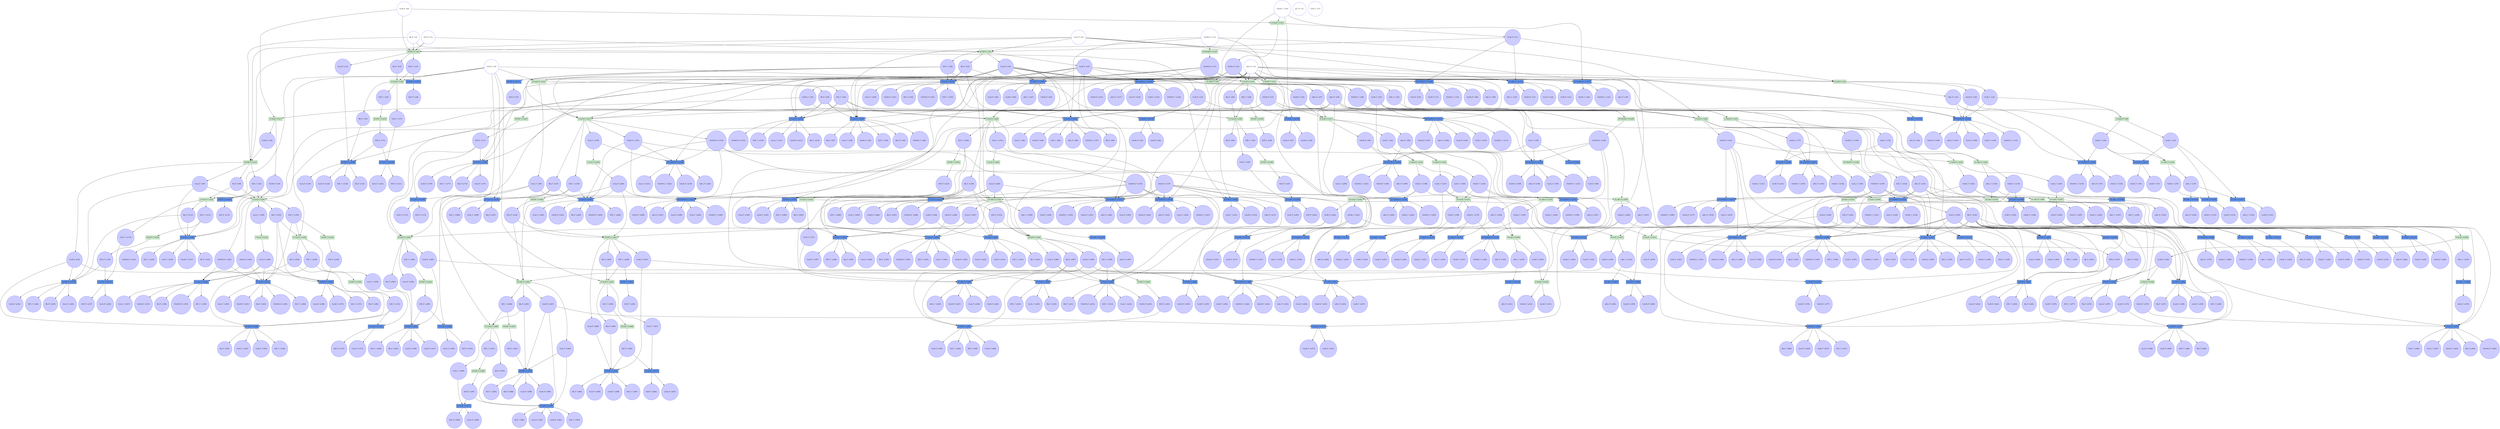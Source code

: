 digraph test {
  c2 -> e88;
  c2 -> e89;
  c2 -> e91;
  c2 -> e52;
  c2 -> e121;
  c2 -> e139;
  c2 -> e142;
  c2 -> e160;
  c2 -> e164;
  c2 -> e168;
  c2 -> e169;
  c2 -> e11;
  c2 -> e10;
  c2 -> e173;
  c2 -> e175;
  c2 -> e5;
  c2 -> e4;
  c3 -> e25;
  c3 -> e164;
  c3 -> e165;
  c3 -> e10;
  c3 -> e3;
  c4 -> e13;
  c4 -> e6;
  c4 -> e2;
  c5 -> e13;
  c5 -> e6;
  c5 -> e2;
  c6 -> e66;
  c6 -> e65;
  c6 -> e44;
  c6 -> e143;
  c6 -> e22;
  c6 -> e18;
  c6 -> e12;
  c6 -> e8;
  c8 -> e7;
  c8 -> e2;
  c8 -> e1;
  c9 -> e162;
  c9 -> e168;
  c9 -> e13;
  c9 -> e175;
  c9 -> e6;
  c9 -> e2;
  c10 -> e173;
  c10 -> e176;
  c10 -> e4;
  c10 -> e1;
  e1 -> c11;
  c11 -> e168;
  c11 -> e175;
  c11 -> e6;
  c11 -> e5;
  e1 -> c12;
  c12 -> e28;
  c12 -> e160;
  c12 -> e163;
  c12 -> e164;
  c12 -> e168;
  c12 -> e169;
  c12 -> e11;
  c12 -> e10;
  c12 -> e175;
  c12 -> e5;
  e2 -> c13;
  c13 -> e8;
  e2 -> c14;
  c14 -> e158;
  e2 -> c15;
  c15 -> e158;
  c15 -> e170;
  c15 -> e176;
  e2 -> c16;
  c16 -> e174;
  c16 -> e8;
  e3 -> c17;
  c17 -> e138;
  c17 -> e141;
  c17 -> e147;
  c17 -> e151;
  c17 -> e29;
  c17 -> e28;
  c17 -> e27;
  c17 -> e154;
  c17 -> e160;
  c17 -> e162;
  c17 -> e163;
  c17 -> e168;
  c17 -> e173;
  e4 -> c18;
  c18 -> e170;
  c18 -> e7;
  e4 -> c19;
  c19 -> e172;
  e5 -> c20;
  c20 -> e162;
  c20 -> e9;
  e5 -> c21;
  c21 -> e154;
  c21 -> e162;
  c21 -> e16;
  e5 -> c22;
  c22 -> e162;
  c22 -> e9;
  e6 -> c23;
  c23 -> e27;
  c23 -> e163;
  c23 -> e165;
  c23 -> e12;
  c23 -> e10;
  e6 -> c24;
  c24 -> e59;
  c24 -> e141;
  c24 -> e149;
  c24 -> e151;
  c24 -> e28;
  c24 -> e27;
  c24 -> e25;
  c24 -> e160;
  c24 -> e163;
  c24 -> e164;
  c24 -> e165;
  c24 -> e169;
  c24 -> e10;
  e6 -> c25;
  c25 -> e60;
  c25 -> e104;
  c25 -> e52;
  c25 -> e121;
  c25 -> e142;
  c25 -> e149;
  c25 -> e160;
  c25 -> e17;
  c25 -> e169;
  c25 -> e11;
  e6 -> c26;
  c26 -> e27;
  c26 -> e163;
  c26 -> e165;
  c26 -> e171;
  c26 -> e12;
  c26 -> e10;
  e176 -> c27;
  e176 -> c28;
  e7 -> c29;
  c29 -> e13;
  e7 -> c30;
  c30 -> e138;
  c30 -> e29;
  e175 -> c31;
  e175 -> c32;
  e175 -> c33;
  e175 -> c34;
  e8 -> c35;
  c35 -> e158;
  e8 -> c36;
  c36 -> e14;
  e8 -> c37;
  c37 -> e159;
  e174 -> c38;
  e173 -> c39;
  e173 -> c40;
  e173 -> c41;
  e172 -> c42;
  e9 -> c43;
  c43 -> e155;
  c43 -> e157;
  c43 -> e167;
  e9 -> c44;
  c44 -> e154;
  c44 -> e16;
  c44 -> e167;
  e10 -> c45;
  c45 -> e152;
  c45 -> e17;
  e10 -> c46;
  c46 -> e19;
  c46 -> e18;
  e10 -> c47;
  c47 -> e152;
  c47 -> e17;
  e10 -> c48;
  c48 -> e20;
  e10 -> c49;
  c49 -> e18;
  e10 -> c50;
  c50 -> e145;
  c50 -> e152;
  c50 -> e166;
  e11 -> c51;
  c51 -> e141;
  c51 -> e151;
  c51 -> e27;
  c51 -> e25;
  c51 -> e165;
  c51 -> e15;
  e11 -> c52;
  c52 -> e111;
  c52 -> e112;
  c52 -> e122;
  c52 -> e50;
  c52 -> e129;
  c52 -> e140;
  c52 -> e147;
  c52 -> e151;
  c52 -> e25;
  c52 -> e24;
  c52 -> e165;
  e11 -> c53;
  c53 -> e107;
  c53 -> e122;
  c53 -> e34;
  c53 -> e32;
  c53 -> e151;
  c53 -> e15;
  e12 -> c54;
  c54 -> e59;
  c54 -> e141;
  c54 -> e149;
  c54 -> e28;
  c54 -> e25;
  c54 -> e164;
  e12 -> c55;
  c55 -> e141;
  c55 -> e28;
  c55 -> e25;
  c55 -> e21;
  c55 -> e164;
  e12 -> c56;
  c56 -> e82;
  c56 -> e53;
  c56 -> e51;
  c56 -> e150;
  e171 -> c57;
  e13 -> c58;
  c58 -> e29;
  c58 -> e22;
  e13 -> c59;
  c59 -> e136;
  c59 -> e138;
  c59 -> e29;
  e13 -> c60;
  c60 -> e96;
  c60 -> e102;
  c60 -> e136;
  e13 -> c61;
  c61 -> e29;
  c61 -> e161;
  c61 -> e22;
  e170 -> c62;
  e170 -> c63;
  e169 -> c64;
  e169 -> c65;
  e169 -> c66;
  e169 -> c67;
  e168 -> c68;
  e168 -> c69;
  e168 -> c70;
  e168 -> c71;
  e168 -> c72;
  e14 -> c73;
  c73 -> e158;
  c73 -> e159;
  e167 -> c74;
  e167 -> c75;
  e15 -> c76;
  c76 -> e148;
  c76 -> e35;
  c76 -> e156;
  e15 -> c77;
  c77 -> e147;
  c77 -> e24;
  c77 -> e156;
  e16 -> c78;
  c78 -> e155;
  e16 -> c79;
  c79 -> e153;
  c79 -> e157;
  e166 -> c80;
  e17 -> c81;
  c81 -> e145;
  c81 -> e23;
  e17 -> c82;
  c82 -> e115;
  c82 -> e131;
  c82 -> e133;
  c82 -> e145;
  c82 -> e33;
  e17 -> c83;
  c83 -> e23;
  e165 -> c84;
  e165 -> c85;
  e165 -> c86;
  e165 -> c87;
  e165 -> c88;
  e165 -> c89;
  e18 -> c90;
  e18 -> c91;
  c91 -> e26;
  e18 -> c92;
  c92 -> e144;
  e164 -> c93;
  e164 -> c94;
  e164 -> c95;
  e164 -> c96;
  e164 -> c97;
  e164 -> c98;
  e19 -> c99;
  e20 -> c100;
  c100 -> e115;
  c100 -> e131;
  c100 -> e145;
  c100 -> e152;
  e163 -> c101;
  e163 -> c102;
  e163 -> c103;
  e163 -> c104;
  e163 -> c105;
  e162 -> c106;
  e162 -> c107;
  e162 -> c108;
  e162 -> c109;
  e162 -> c110;
  e21 -> c111;
  c111 -> e59;
  c111 -> e149;
  c111 -> e150;
  e22 -> c112;
  c112 -> e136;
  c112 -> e138;
  e22 -> c113;
  c113 -> e138;
  c113 -> e30;
  e22 -> c114;
  c114 -> e137;
  e161 -> c115;
  e160 -> c116;
  e160 -> c117;
  e160 -> c118;
  e160 -> c119;
  e160 -> c120;
  e159 -> c121;
  e159 -> c122;
  e158 -> c123;
  e158 -> c124;
  e158 -> c125;
  e158 -> c126;
  e23 -> c127;
  c127 -> e132;
  c127 -> e46;
  c127 -> e31;
  e23 -> c128;
  c128 -> e131;
  c128 -> e33;
  c128 -> e31;
  e157 -> c129;
  e157 -> c130;
  e156 -> c131;
  e156 -> c132;
  e155 -> c133;
  e155 -> c134;
  e24 -> c135;
  c135 -> e94;
  c135 -> e134;
  c135 -> e148;
  e24 -> c136;
  c136 -> e146;
  c136 -> e35;
  e154 -> c137;
  e154 -> c138;
  e154 -> c139;
  e153 -> c140;
  e25 -> c141;
  c141 -> e107;
  c141 -> e108;
  c141 -> e126;
  c141 -> e127;
  c141 -> e32;
  e25 -> c142;
  c142 -> e79;
  c142 -> e108;
  c142 -> e127;
  c142 -> e37;
  e25 -> c143;
  c143 -> e98;
  c143 -> e107;
  c143 -> e114;
  c143 -> e117;
  c143 -> e126;
  c143 -> e127;
  c143 -> e48;
  e25 -> c144;
  c144 -> e127;
  c144 -> e38;
  e25 -> c145;
  c145 -> e75;
  c145 -> e76;
  c145 -> e78;
  c145 -> e79;
  c145 -> e84;
  c145 -> e85;
  c145 -> e93;
  c145 -> e108;
  c145 -> e127;
  e25 -> c146;
  c146 -> e126;
  c146 -> e36;
  e26 -> c147;
  c147 -> e144;
  e152 -> c148;
  e152 -> c149;
  e152 -> c150;
  e152 -> c151;
  e27 -> c152;
  c152 -> e122;
  c152 -> e125;
  c152 -> e140;
  c152 -> e34;
  e27 -> c153;
  c153 -> e64;
  c153 -> e61;
  c153 -> e125;
  c153 -> e143;
  e27 -> c154;
  c154 -> e112;
  c154 -> e122;
  c154 -> e125;
  c154 -> e129;
  c154 -> e140;
  e27 -> c155;
  c155 -> e125;
  c155 -> e42;
  c155 -> e143;
  e27 -> c156;
  c156 -> e140;
  c156 -> e39;
  e28 -> c157;
  c157 -> e88;
  c157 -> e89;
  c157 -> e91;
  c157 -> e92;
  c157 -> e52;
  c157 -> e121;
  c157 -> e124;
  c157 -> e139;
  c157 -> e142;
  e28 -> c158;
  c158 -> e87;
  c158 -> e95;
  c158 -> e60;
  c158 -> e104;
  c158 -> e105;
  c158 -> e124;
  e28 -> c159;
  c159 -> e89;
  c159 -> e92;
  c159 -> e105;
  c159 -> e121;
  c159 -> e124;
  c159 -> e139;
  e28 -> c160;
  c160 -> e105;
  c160 -> e124;
  c160 -> e43;
  e28 -> c161;
  c161 -> e139;
  c161 -> e40;
  e29 -> c162;
  c162 -> e106;
  c162 -> e123;
  e29 -> c163;
  c163 -> e102;
  c163 -> e123;
  c163 -> e44;
  e29 -> c164;
  c164 -> e106;
  c164 -> e123;
  e29 -> c165;
  c165 -> e123;
  c165 -> e45;
  c165 -> e44;
  e29 -> c166;
  c166 -> e41;
  e151 -> c167;
  e151 -> c168;
  e151 -> c169;
  e151 -> c170;
  e151 -> c171;
  e150 -> c172;
  e150 -> c173;
  e149 -> c174;
  e149 -> c175;
  e149 -> c176;
  e149 -> c177;
  e30 -> c178;
  c178 -> e136;
  c178 -> e137;
  e31 -> c179;
  c179 -> e115;
  c179 -> e133;
  c179 -> e135;
  e31 -> c180;
  c180 -> e135;
  e32 -> c181;
  c181 -> e116;
  c181 -> e56;
  c181 -> e47;
  e32 -> c182;
  c182 -> e114;
  c182 -> e48;
  c182 -> e47;
  e33 -> c183;
  c183 -> e55;
  c183 -> e132;
  e33 -> c184;
  c184 -> e130;
  c184 -> e46;
  e34 -> c185;
  c185 -> e110;
  c185 -> e57;
  c185 -> e49;
  e34 -> c186;
  c186 -> e50;
  c186 -> e129;
  c186 -> e49;
  e35 -> c187;
  c187 -> e128;
  e35 -> c188;
  c188 -> e59;
  c188 -> e134;
  e148 -> c189;
  e148 -> c190;
  e147 -> c191;
  e147 -> c192;
  e147 -> c193;
  e146 -> c194;
  e36 -> c195;
  c195 -> e75;
  c195 -> e76;
  c195 -> e78;
  c195 -> e79;
  c195 -> e84;
  c195 -> e85;
  c195 -> e93;
  c195 -> e107;
  c195 -> e108;
  c195 -> e127;
  e37 -> c196;
  c196 -> e78;
  c196 -> e85;
  c196 -> e93;
  c196 -> e51;
  e38 -> c197;
  c197 -> e79;
  c197 -> e98;
  c197 -> e107;
  c197 -> e108;
  c197 -> e114;
  c197 -> e126;
  e145 -> c198;
  e145 -> c199;
  e145 -> c200;
  e145 -> c201;
  e144 -> c202;
  e144 -> c203;
  e39 -> c204;
  c204 -> e64;
  c204 -> e61;
  c204 -> e122;
  c204 -> e125;
  e40 -> c205;
  c205 -> e60;
  c205 -> e104;
  c205 -> e52;
  c205 -> e121;
  c205 -> e124;
  e41 -> c206;
  c206 -> e96;
  c206 -> e102;
  c206 -> e106;
  c206 -> e123;
  e143 -> c207;
  e143 -> c208;
  e143 -> c209;
  e142 -> c210;
  e142 -> c211;
  e142 -> c212;
  e141 -> c213;
  e141 -> c214;
  e141 -> c215;
  e141 -> c216;
  e141 -> c217;
  e42 -> c218;
  c218 -> e64;
  c218 -> e61;
  e140 -> c219;
  e140 -> c220;
  e140 -> c221;
  e140 -> c222;
  e43 -> c223;
  c223 -> e95;
  c223 -> e104;
  c223 -> e53;
  e139 -> c224;
  e139 -> c225;
  e139 -> c226;
  e139 -> c227;
  e44 -> c228;
  c228 -> e96;
  c228 -> e106;
  e44 -> c229;
  c229 -> e106;
  c229 -> e54;
  e44 -> c230;
  c230 -> e101;
  e138 -> c231;
  e138 -> c232;
  e138 -> c233;
  e138 -> c234;
  e138 -> c235;
  e45 -> c236;
  c236 -> e102;
  e137 -> c237;
  e137 -> c238;
  e136 -> c239;
  e136 -> c240;
  e136 -> c241;
  e136 -> c242;
  e135 -> c243;
  e135 -> c244;
  e134 -> c245;
  e134 -> c246;
  e46 -> c247;
  c247 -> e118;
  e46 -> c248;
  c248 -> e55;
  e47 -> c249;
  c249 -> e98;
  c249 -> e117;
  c249 -> e120;
  e47 -> c250;
  c250 -> e84;
  c250 -> e93;
  c250 -> e120;
  e133 -> c251;
  e133 -> c252;
  e132 -> c253;
  e132 -> c254;
  e48 -> c255;
  c255 -> e58;
  c255 -> e116;
  e48 -> c256;
  c256 -> e113;
  c256 -> e56;
  e131 -> c257;
  e131 -> c258;
  e131 -> c259;
  e130 -> c260;
  e49 -> c261;
  c261 -> e86;
  c261 -> e111;
  c261 -> e112;
  c261 -> e119;
  e49 -> c262;
  c262 -> e61;
  c262 -> e119;
  e129 -> c263;
  e129 -> c264;
  e129 -> c265;
  e50 -> c266;
  c266 -> e77;
  c266 -> e100;
  c266 -> e110;
  e50 -> c267;
  c267 -> e109;
  c267 -> e57;
  e128 -> c268;
  e127 -> c269;
  e127 -> c270;
  e127 -> c271;
  e127 -> c272;
  e127 -> c273;
  e127 -> c274;
  e51 -> c275;
  c275 -> e75;
  c275 -> e76;
  c275 -> e84;
  e51 -> c276;
  e126 -> c277;
  e126 -> c278;
  e126 -> c279;
  e126 -> c280;
  e125 -> c281;
  e125 -> c282;
  e125 -> c283;
  e125 -> c284;
  e125 -> c285;
  e124 -> c286;
  e124 -> c287;
  e124 -> c288;
  e124 -> c289;
  e124 -> c290;
  e123 -> c291;
  e123 -> c292;
  e123 -> c293;
  e123 -> c294;
  e123 -> c295;
  e122 -> c296;
  e122 -> c297;
  e122 -> c298;
  e122 -> c299;
  e122 -> c300;
  e121 -> c301;
  e121 -> c302;
  e121 -> c303;
  e121 -> c304;
  e121 -> c305;
  e52 -> c306;
  c306 -> e105;
  e52 -> c307;
  c307 -> e87;
  c307 -> e95;
  c307 -> e105;
  e52 -> c308;
  c308 -> e87;
  c308 -> e95;
  e52 -> c309;
  c309 -> e103;
  e53 -> c310;
  c310 -> e87;
  c310 -> e60;
  e53 -> c311;
  c311 -> e90;
  e54 -> c312;
  c312 -> e96;
  c312 -> e101;
  e55 -> c313;
  e55 -> c314;
  e120 -> c315;
  e120 -> c316;
  e119 -> c317;
  e119 -> c318;
  e56 -> c319;
  c319 -> e99;
  e56 -> c320;
  c320 -> e76;
  c320 -> e85;
  c320 -> e58;
  e118 -> c321;
  e117 -> c322;
  e117 -> c323;
  e116 -> c324;
  e116 -> c325;
  e115 -> c326;
  e115 -> c327;
  e115 -> c328;
  e114 -> c329;
  e114 -> c330;
  e114 -> c331;
  e113 -> c332;
  e57 -> c333;
  c333 -> e97;
  e57 -> c334;
  c334 -> e64;
  c334 -> e100;
  e112 -> c335;
  e112 -> c336;
  e112 -> c337;
  e111 -> c338;
  e111 -> c339;
  e110 -> c340;
  e110 -> c341;
  e109 -> c342;
  e108 -> c343;
  e108 -> c344;
  e108 -> c345;
  e108 -> c346;
  e108 -> c347;
  e107 -> c348;
  e107 -> c349;
  e107 -> c350;
  e107 -> c351;
  e107 -> c352;
  e106 -> c353;
  e106 -> c354;
  e106 -> c355;
  e106 -> c356;
  e106 -> c357;
  e105 -> c358;
  e105 -> c359;
  e105 -> c360;
  e105 -> c361;
  e105 -> c362;
  e104 -> c363;
  e104 -> c364;
  e104 -> c365;
  e104 -> c366;
  e103 -> c367;
  e102 -> c368;
  e102 -> c369;
  e102 -> c370;
  e102 -> c371;
  e101 -> c372;
  e101 -> c373;
  e58 -> c374;
  c374 -> e75;
  c374 -> e78;
  e58 -> c375;
  c375 -> e79;
  e100 -> c376;
  e100 -> c377;
  e99 -> c378;
  e98 -> c379;
  e98 -> c380;
  e98 -> c381;
  e97 -> c382;
  e59 -> c383;
  c383 -> e81;
  e59 -> c384;
  c384 -> e81;
  e59 -> c385;
  c385 -> e81;
  c385 -> e94;
  e59 -> c386;
  c386 -> e62;
  e60 -> c387;
  c387 -> e80;
  c387 -> e90;
  c387 -> e92;
  e60 -> c388;
  c388 -> e80;
  c388 -> e88;
  c388 -> e89;
  c388 -> e92;
  e60 -> c389;
  c389 -> e80;
  c389 -> e88;
  c389 -> e89;
  c389 -> e91;
  e60 -> c390;
  c390 -> e63;
  c390 -> e90;
  c390 -> e92;
  e96 -> c391;
  e96 -> c392;
  e96 -> c393;
  e96 -> c394;
  e95 -> c395;
  e95 -> c396;
  e95 -> c397;
  e95 -> c398;
  e94 -> c399;
  e94 -> c400;
  e93 -> c401;
  e93 -> c402;
  e93 -> c403;
  e93 -> c404;
  e61 -> c405;
  c405 -> e65;
  e61 -> c406;
  c406 -> e72;
  e61 -> c407;
  c407 -> e72;
  c407 -> e86;
  e61 -> c408;
  c408 -> e83;
  c408 -> e65;
  e62 -> c409;
  c409 -> e81;
  c409 -> e82;
  e92 -> c410;
  e92 -> c411;
  e92 -> c412;
  e92 -> c413;
  e92 -> c414;
  e91 -> c415;
  e91 -> c416;
  e91 -> c417;
  e90 -> c418;
  e90 -> c419;
  e90 -> c420;
  e63 -> c421;
  c421 -> e80;
  e89 -> c422;
  e89 -> c423;
  e89 -> c424;
  e89 -> c425;
  e89 -> c426;
  e88 -> c427;
  e88 -> c428;
  e88 -> c429;
  e88 -> c430;
  e87 -> c431;
  e87 -> c432;
  e87 -> c433;
  e87 -> c434;
  e86 -> c435;
  e86 -> c436;
  e85 -> c437;
  e85 -> c438;
  e85 -> c439;
  e85 -> c440;
  e84 -> c441;
  e84 -> c442;
  e84 -> c443;
  e84 -> c444;
  e64 -> c445;
  c445 -> e74;
  c445 -> e66;
  e64 -> c446;
  c446 -> e70;
  c446 -> e74;
  e64 -> c447;
  c447 -> e70;
  c447 -> e74;
  c447 -> e77;
  e64 -> c448;
  c448 -> e67;
  c448 -> e66;
  e65 -> c449;
  c449 -> e72;
  e65 -> c450;
  c450 -> e68;
  e65 -> c451;
  c451 -> e73;
  e83 -> c452;
  e82 -> c453;
  e82 -> c454;
  e81 -> c455;
  e81 -> c456;
  e81 -> c457;
  e81 -> c458;
  e80 -> c459;
  e80 -> c460;
  e80 -> c461;
  e80 -> c462;
  e79 -> c463;
  e79 -> c464;
  e79 -> c465;
  e79 -> c466;
  e79 -> c467;
  e78 -> c468;
  e78 -> c469;
  e78 -> c470;
  e78 -> c471;
  e77 -> c472;
  e77 -> c473;
  e76 -> c474;
  e76 -> c475;
  e76 -> c476;
  e76 -> c477;
  e66 -> c478;
  c478 -> e70;
  e66 -> c479;
  c479 -> e69;
  e66 -> c480;
  c480 -> e71;
  e67 -> c481;
  c481 -> e74;
  e68 -> c482;
  c482 -> e72;
  c482 -> e73;
  e75 -> c483;
  e75 -> c484;
  e75 -> c485;
  e75 -> c486;
  e69 -> c487;
  c487 -> e70;
  c487 -> e71;
  e74 -> c488;
  e74 -> c489;
  e74 -> c490;
  e74 -> c491;
  e73 -> c492;
  e73 -> c493;
  e72 -> c494;
  e72 -> c495;
  e72 -> c496;
  e72 -> c497;
  e71 -> c498;
  e71 -> c499;
  e70 -> c500;
  e70 -> c501;
  e70 -> c502;
  e70 -> c503;
  c1 [color="#4040ff" fillcolor="transparent" label= <p27_0<FONT COLOR="red"><SUP>1</SUP></FONT>&nbsp;(c1)> shape=circle style=filled];
  c2 [color="#4040ff" fillcolor="transparent" label= <cdh1_0<FONT COLOR="red"><SUP>1</SUP></FONT>&nbsp;(c2)> shape=circle style=filled];
  c3 [color="#4040ff" fillcolor="transparent" label= <UbcH10_1<FONT COLOR="red"><SUP>1</SUP></FONT>&nbsp;(c3)> shape=circle style=filled];
  c4 [color="#4040ff" fillcolor="transparent" label= <Rb_0<FONT COLOR="red"><SUP>1</SUP></FONT>&nbsp;(c4)> shape=circle style=filled];
  c5 [color="#4040ff" fillcolor="transparent" label= <E2F_0<FONT COLOR="red"><SUP>1</SUP></FONT>&nbsp;(c5)> shape=circle style=filled];
  c6 [color="#4040ff" fillcolor="transparent" label= <CycE_0<FONT COLOR="red"><SUP>1</SUP></FONT>&nbsp;(c6)> shape=circle style=filled];
  c7 [color="#4040ff" fillcolor="transparent" label= <CycD_1<FONT COLOR="red"><SUP>1</SUP></FONT>&nbsp;(c7)> shape=circle style=filled];
  c8 [color="#4040ff" fillcolor="transparent" label= <CycB_0<FONT COLOR="red"><SUP>1</SUP></FONT>&nbsp;(c8)> shape=circle style=filled];
  c9 [color="#4040ff" fillcolor="transparent" label= <CycA_0<FONT COLOR="red"><SUP>1</SUP></FONT>&nbsp;(c9)> shape=circle style=filled];
  c10 [color="#4040ff" fillcolor="transparent" label= <Cdc20_1<FONT COLOR="red"><SUP>1</SUP></FONT>&nbsp;(c10)> shape=circle style=filled];
  c11 [color="#4040ff" fillcolor="#ccccff" label= <CycB_0<FONT COLOR="red"><SUP>1</SUP></FONT>&nbsp;(c11)> shape=circle style=filled];
  c12 [color="#4040ff" fillcolor="#ccccff" label= <Cdc20_0<FONT COLOR="red"><SUP>1</SUP></FONT>&nbsp;(c12)> shape=circle style=filled];
  c13 [color="#4040ff" fillcolor="#ccccff" label= <Rb_0<FONT COLOR="red"><SUP>1</SUP></FONT>&nbsp;(c13)> shape=circle style=filled];
  c14 [color="#4040ff" fillcolor="#ccccff" label= <CycA_0<FONT COLOR="red"><SUP>1</SUP></FONT>&nbsp;(c14)> shape=circle style=filled];
  c15 [color="#4040ff" fillcolor="#ccccff" label= <CycB_0<FONT COLOR="red"><SUP>1</SUP></FONT>&nbsp;(c15)> shape=circle style=filled];
  c16 [color="#4040ff" fillcolor="#ccccff" label= <E2F_1<FONT COLOR="red"><SUP>1</SUP></FONT>&nbsp;(c16)> shape=circle style=filled];
  c17 [color="#4040ff" fillcolor="#ccccff" label= <UbcH10_0<FONT COLOR="red"><SUP>1</SUP></FONT>&nbsp;(c17)> shape=circle style=filled];
  c18 [color="#4040ff" fillcolor="#ccccff" label= <Cdc20_1<FONT COLOR="red"><SUP>1</SUP></FONT>&nbsp;(c18)> shape=circle style=filled];
  c19 [color="#4040ff" fillcolor="#ccccff" label= <cdh1_1<FONT COLOR="red"><SUP>1</SUP></FONT>&nbsp;(c19)> shape=circle style=filled];
  c20 [color="#4040ff" fillcolor="#ccccff" label= <Cdc20_0<FONT COLOR="red"><SUP>1</SUP></FONT>&nbsp;(c20)> shape=circle style=filled];
  c21 [color="#4040ff" fillcolor="#ccccff" label= <cdh1_0<FONT COLOR="red"><SUP>1</SUP></FONT>&nbsp;(c21)> shape=circle style=filled];
  c22 [color="#4040ff" fillcolor="#ccccff" label= <CycB_1<FONT COLOR="red"><SUP>1</SUP></FONT>&nbsp;(c22)> shape=circle style=filled];
  c23 [color="#4040ff" fillcolor="#ccccff" label= <Rb_0<FONT COLOR="red"><SUP>1</SUP></FONT>&nbsp;(c23)> shape=circle style=filled];
  c24 [color="#4040ff" fillcolor="#ccccff" label= <CycA_0<FONT COLOR="red"><SUP>1</SUP></FONT>&nbsp;(c24)> shape=circle style=filled];
  c25 [color="#4040ff" fillcolor="#ccccff" label= <CycB_0<FONT COLOR="red"><SUP>1</SUP></FONT>&nbsp;(c25)> shape=circle style=filled];
  c26 [color="#4040ff" fillcolor="#ccccff" label= <E2F_1<FONT COLOR="red"><SUP>1</SUP></FONT>&nbsp;(c26)> shape=circle style=filled];
  c27 [color="#4040ff" fillcolor="#ccccff" label= <CycB_0<FONT COLOR="red"><SUP>1</SUP></FONT>&nbsp;(c27)> shape=circle style=filled];
  c28 [color="#4040ff" fillcolor="#ccccff" label= <Cdc20_0<FONT COLOR="red"><SUP>1</SUP></FONT>&nbsp;(c28)> shape=circle style=filled];
  c29 [color="#4040ff" fillcolor="#ccccff" label= <CycB_0<FONT COLOR="red"><SUP>1</SUP></FONT>&nbsp;(c29)> shape=circle style=filled];
  c30 [color="#4040ff" fillcolor="#ccccff" label= <Cdc20_0<FONT COLOR="red"><SUP>1</SUP></FONT>&nbsp;(c30)> shape=circle style=filled];
  c31 [color="#4040ff" fillcolor="#ccccff" label= <Cdc20_0<FONT COLOR="red"><SUP>1</SUP></FONT>&nbsp;(c31)> shape=circle style=filled];
  c32 [color="#4040ff" fillcolor="#ccccff" label= <CycA_0<FONT COLOR="red"><SUP>1</SUP></FONT>&nbsp;(c32)> shape=circle style=filled];
  c33 [color="#4040ff" fillcolor="#ccccff" label= <CycB_0<FONT COLOR="red"><SUP>1</SUP></FONT>&nbsp;(c33)> shape=circle style=filled];
  c34 [color="#4040ff" fillcolor="#ccccff" label= <cdh1_1<FONT COLOR="red"><SUP>1</SUP></FONT>&nbsp;(c34)> shape=circle style=filled];
  c35 [color="#4040ff" fillcolor="#ccccff" label= <Rb_0<FONT COLOR="red"><SUP>1</SUP></FONT>&nbsp;(c35)> shape=circle style=filled];
  c36 [color="#4040ff" fillcolor="#ccccff" label= <E2F_1<FONT COLOR="red"><SUP>1</SUP></FONT>&nbsp;(c36)> shape=circle style=filled];
  c37 [color="#4040ff" fillcolor="#ccccff" label= <CycE_1<FONT COLOR="red"><SUP>1</SUP></FONT>&nbsp;(c37)> shape=circle style=filled];
  c38 [color="#4040ff" fillcolor="#ccccff" label= <E2F_0<FONT COLOR="red"><SUP>1</SUP></FONT>&nbsp;(c38)> shape=circle style=filled];
  c39 [color="#4040ff" fillcolor="#ccccff" label= <cdh1_0<FONT COLOR="red"><SUP>1</SUP></FONT>&nbsp;(c39)> shape=circle style=filled];
  c40 [color="#4040ff" fillcolor="#ccccff" label= <Cdc20_1<FONT COLOR="red"><SUP>1</SUP></FONT>&nbsp;(c40)> shape=circle style=filled];
  c41 [color="#4040ff" fillcolor="#ccccff" label= <UbcH10_1<FONT COLOR="red"><SUP>1</SUP></FONT>&nbsp;(c41)> shape=circle style=filled];
  c42 [color="#4040ff" fillcolor="#ccccff" label= <cdh1_0<FONT COLOR="red"><SUP>1</SUP></FONT>&nbsp;(c42)> shape=circle style=filled];
  c43 [color="#4040ff" fillcolor="#ccccff" label= <CycB_1<FONT COLOR="red"><SUP>1</SUP></FONT>&nbsp;(c43)> shape=circle style=filled];
  c44 [color="#4040ff" fillcolor="#ccccff" label= <Cdc20_1<FONT COLOR="red"><SUP>1</SUP></FONT>&nbsp;(c44)> shape=circle style=filled];
  c45 [color="#4040ff" fillcolor="#ccccff" label= <Cdc20_0<FONT COLOR="red"><SUP>1</SUP></FONT>&nbsp;(c45)> shape=circle style=filled];
  c46 [color="#4040ff" fillcolor="#ccccff" label= <E2F_1<FONT COLOR="red"><SUP>1</SUP></FONT>&nbsp;(c46)> shape=circle style=filled];
  c47 [color="#4040ff" fillcolor="#ccccff" label= <cdh1_0<FONT COLOR="red"><SUP>1</SUP></FONT>&nbsp;(c47)> shape=circle style=filled];
  c48 [color="#4040ff" fillcolor="#ccccff" label= <UbcH10_1<FONT COLOR="red"><SUP>1</SUP></FONT>&nbsp;(c48)> shape=circle style=filled];
  c49 [color="#4040ff" fillcolor="#ccccff" label= <Rb_0<FONT COLOR="red"><SUP>1</SUP></FONT>&nbsp;(c49)> shape=circle style=filled];
  c50 [color="#4040ff" fillcolor="#ccccff" label= <CycA_1<FONT COLOR="red"><SUP>1</SUP></FONT>&nbsp;(c50)> shape=circle style=filled];
  c51 [color="#4040ff" fillcolor="#ccccff" label= <Cdc20_0<FONT COLOR="red"><SUP>1</SUP></FONT>&nbsp;(c51)> shape=circle style=filled];
  c52 [color="#4040ff" fillcolor="#ccccff" label= <cdh1_0<FONT COLOR="red"><SUP>1</SUP></FONT>&nbsp;(c52)> shape=circle style=filled];
  c53 [color="#4040ff" fillcolor="#ccccff" label= <CycB_1<FONT COLOR="red"><SUP>1</SUP></FONT>&nbsp;(c53)> shape=circle style=filled];
  c54 [color="#4040ff" fillcolor="#ccccff" label= <Rb_0<FONT COLOR="red"><SUP>1</SUP></FONT>&nbsp;(c54)> shape=circle style=filled];
  c55 [color="#4040ff" fillcolor="#ccccff" label= <E2F_1<FONT COLOR="red"><SUP>1</SUP></FONT>&nbsp;(c55)> shape=circle style=filled];
  c56 [color="#4040ff" fillcolor="#ccccff" label= <CycE_1<FONT COLOR="red"><SUP>1</SUP></FONT>&nbsp;(c56)> shape=circle style=filled];
  c57 [color="#4040ff" fillcolor="#ccccff" label= <E2F_0<FONT COLOR="red"><SUP>1</SUP></FONT>&nbsp;(c57)> shape=circle style=filled];
  c58 [color="#4040ff" fillcolor="#ccccff" label= <Rb_0<FONT COLOR="red"><SUP>1</SUP></FONT>&nbsp;(c58)> shape=circle style=filled];
  c59 [color="#4040ff" fillcolor="#ccccff" label= <CycA_0<FONT COLOR="red"><SUP>1</SUP></FONT>&nbsp;(c59)> shape=circle style=filled];
  c60 [color="#4040ff" fillcolor="#ccccff" label= <CycB_0<FONT COLOR="red"><SUP>1</SUP></FONT>&nbsp;(c60)> shape=circle style=filled];
  c61 [color="#4040ff" fillcolor="#ccccff" label= <E2F_1<FONT COLOR="red"><SUP>1</SUP></FONT>&nbsp;(c61)> shape=circle style=filled];
  c62 [color="#4040ff" fillcolor="#ccccff" label= <CycB_0<FONT COLOR="red"><SUP>1</SUP></FONT>&nbsp;(c62)> shape=circle style=filled];
  c63 [color="#4040ff" fillcolor="#ccccff" label= <Cdc20_0<FONT COLOR="red"><SUP>1</SUP></FONT>&nbsp;(c63)> shape=circle style=filled];
  c64 [color="#4040ff" fillcolor="#ccccff" label= <Cdc20_0<FONT COLOR="red"><SUP>1</SUP></FONT>&nbsp;(c64)> shape=circle style=filled];
  c65 [color="#4040ff" fillcolor="#ccccff" label= <CycA_0<FONT COLOR="red"><SUP>1</SUP></FONT>&nbsp;(c65)> shape=circle style=filled];
  c66 [color="#4040ff" fillcolor="#ccccff" label= <CycB_0<FONT COLOR="red"><SUP>1</SUP></FONT>&nbsp;(c66)> shape=circle style=filled];
  c67 [color="#4040ff" fillcolor="#ccccff" label= <cdh1_1<FONT COLOR="red"><SUP>1</SUP></FONT>&nbsp;(c67)> shape=circle style=filled];
  c68 [color="#4040ff" fillcolor="#ccccff" label= <Cdc20_0<FONT COLOR="red"><SUP>1</SUP></FONT>&nbsp;(c68)> shape=circle style=filled];
  c69 [color="#4040ff" fillcolor="#ccccff" label= <cdh1_0<FONT COLOR="red"><SUP>1</SUP></FONT>&nbsp;(c69)> shape=circle style=filled];
  c70 [color="#4040ff" fillcolor="#ccccff" label= <CycA_0<FONT COLOR="red"><SUP>1</SUP></FONT>&nbsp;(c70)> shape=circle style=filled];
  c71 [color="#4040ff" fillcolor="#ccccff" label= <CycB_0<FONT COLOR="red"><SUP>1</SUP></FONT>&nbsp;(c71)> shape=circle style=filled];
  c72 [color="#4040ff" fillcolor="#ccccff" label= <UbcH10_1<FONT COLOR="red"><SUP>1</SUP></FONT>&nbsp;(c72)> shape=circle style=filled];
  c73 [color="#4040ff" fillcolor="#ccccff" label= <E2F_0<FONT COLOR="red"><SUP>1</SUP></FONT>&nbsp;(c73)> shape=circle style=filled];
  c74 [color="#4040ff" fillcolor="#ccccff" label= <Cdc20_1<FONT COLOR="red"><SUP>1</SUP></FONT>&nbsp;(c74)> shape=circle style=filled];
  c75 [color="#4040ff" fillcolor="#ccccff" label= <CycB_0<FONT COLOR="red"><SUP>1</SUP></FONT>&nbsp;(c75)> shape=circle style=filled];
  c76 [color="#4040ff" fillcolor="#ccccff" label= <CycB_1<FONT COLOR="red"><SUP>1</SUP></FONT>&nbsp;(c76)> shape=circle style=filled];
  c77 [color="#4040ff" fillcolor="#ccccff" label= <Cdc20_1<FONT COLOR="red"><SUP>1</SUP></FONT>&nbsp;(c77)> shape=circle style=filled];
  c78 [color="#4040ff" fillcolor="#ccccff" label= <Cdc20_1<FONT COLOR="red"><SUP>1</SUP></FONT>&nbsp;(c78)> shape=circle style=filled];
  c79 [color="#4040ff" fillcolor="#ccccff" label= <cdh1_1<FONT COLOR="red"><SUP>1</SUP></FONT>&nbsp;(c79)> shape=circle style=filled];
  c80 [color="#4040ff" fillcolor="#ccccff" label= <CycA_0<FONT COLOR="red"><SUP>1</SUP></FONT>&nbsp;(c80)> shape=circle style=filled];
  c81 [color="#4040ff" fillcolor="#ccccff" label= <Cdc20_0<FONT COLOR="red"><SUP>1</SUP></FONT>&nbsp;(c81)> shape=circle style=filled];
  c82 [color="#4040ff" fillcolor="#ccccff" label= <cdh1_0<FONT COLOR="red"><SUP>1</SUP></FONT>&nbsp;(c82)> shape=circle style=filled];
  c83 [color="#4040ff" fillcolor="#ccccff" label= <CycB_1<FONT COLOR="red"><SUP>1</SUP></FONT>&nbsp;(c83)> shape=circle style=filled];
  c84 [color="#4040ff" fillcolor="#ccccff" label= <Cdc20_0<FONT COLOR="red"><SUP>1</SUP></FONT>&nbsp;(c84)> shape=circle style=filled];
  c85 [color="#4040ff" fillcolor="#ccccff" label= <E2F_1<FONT COLOR="red"><SUP>1</SUP></FONT>&nbsp;(c85)> shape=circle style=filled];
  c86 [color="#4040ff" fillcolor="#ccccff" label= <cdh1_0<FONT COLOR="red"><SUP>1</SUP></FONT>&nbsp;(c86)> shape=circle style=filled];
  c87 [color="#4040ff" fillcolor="#ccccff" label= <UbcH10_1<FONT COLOR="red"><SUP>1</SUP></FONT>&nbsp;(c87)> shape=circle style=filled];
  c88 [color="#4040ff" fillcolor="#ccccff" label= <Rb_0<FONT COLOR="red"><SUP>1</SUP></FONT>&nbsp;(c88)> shape=circle style=filled];
  c89 [color="#4040ff" fillcolor="#ccccff" label= <CycA_1<FONT COLOR="red"><SUP>1</SUP></FONT>&nbsp;(c89)> shape=circle style=filled];
  c90 [color="#4040ff" fillcolor="#ccccff" label= <Rb_0<FONT COLOR="red"><SUP>1</SUP></FONT>&nbsp;(c90)> shape=circle style=filled];
  c91 [color="#4040ff" fillcolor="#ccccff" label= <E2F_1<FONT COLOR="red"><SUP>1</SUP></FONT>&nbsp;(c91)> shape=circle style=filled];
  c92 [color="#4040ff" fillcolor="#ccccff" label= <CycE_1<FONT COLOR="red"><SUP>1</SUP></FONT>&nbsp;(c92)> shape=circle style=filled];
  c93 [color="#4040ff" fillcolor="#ccccff" label= <Cdc20_0<FONT COLOR="red"><SUP>1</SUP></FONT>&nbsp;(c93)> shape=circle style=filled];
  c94 [color="#4040ff" fillcolor="#ccccff" label= <E2F_1<FONT COLOR="red"><SUP>1</SUP></FONT>&nbsp;(c94)> shape=circle style=filled];
  c95 [color="#4040ff" fillcolor="#ccccff" label= <cdh1_0<FONT COLOR="red"><SUP>1</SUP></FONT>&nbsp;(c95)> shape=circle style=filled];
  c96 [color="#4040ff" fillcolor="#ccccff" label= <UbcH10_1<FONT COLOR="red"><SUP>1</SUP></FONT>&nbsp;(c96)> shape=circle style=filled];
  c97 [color="#4040ff" fillcolor="#ccccff" label= <Rb_0<FONT COLOR="red"><SUP>1</SUP></FONT>&nbsp;(c97)> shape=circle style=filled];
  c98 [color="#4040ff" fillcolor="#ccccff" label= <CycA_1<FONT COLOR="red"><SUP>1</SUP></FONT>&nbsp;(c98)> shape=circle style=filled];
  c99 [color="#4040ff" fillcolor="#ccccff" label= <E2F_0<FONT COLOR="red"><SUP>1</SUP></FONT>&nbsp;(c99)> shape=circle style=filled];
  c100 [color="#4040ff" fillcolor="#ccccff" label= <UbcH10_0<FONT COLOR="red"><SUP>1</SUP></FONT>&nbsp;(c100)> shape=circle style=filled];
  c101 [color="#4040ff" fillcolor="#ccccff" label= <Cdc20_0<FONT COLOR="red"><SUP>1</SUP></FONT>&nbsp;(c101)> shape=circle style=filled];
  c102 [color="#4040ff" fillcolor="#ccccff" label= <Rb_0<FONT COLOR="red"><SUP>1</SUP></FONT>&nbsp;(c102)> shape=circle style=filled];
  c103 [color="#4040ff" fillcolor="#ccccff" label= <UbcH10_0<FONT COLOR="red"><SUP>1</SUP></FONT>&nbsp;(c103)> shape=circle style=filled];
  c104 [color="#4040ff" fillcolor="#ccccff" label= <E2F_1<FONT COLOR="red"><SUP>1</SUP></FONT>&nbsp;(c104)> shape=circle style=filled];
  c105 [color="#4040ff" fillcolor="#ccccff" label= <CycA_1<FONT COLOR="red"><SUP>1</SUP></FONT>&nbsp;(c105)> shape=circle style=filled];
  c106 [color="#4040ff" fillcolor="#ccccff" label= <Cdc20_0<FONT COLOR="red"><SUP>1</SUP></FONT>&nbsp;(c106)> shape=circle style=filled];
  c107 [color="#4040ff" fillcolor="#ccccff" label= <cdh1_0<FONT COLOR="red"><SUP>1</SUP></FONT>&nbsp;(c107)> shape=circle style=filled];
  c108 [color="#4040ff" fillcolor="#ccccff" label= <CycA_0<FONT COLOR="red"><SUP>1</SUP></FONT>&nbsp;(c108)> shape=circle style=filled];
  c109 [color="#4040ff" fillcolor="#ccccff" label= <CycB_1<FONT COLOR="red"><SUP>1</SUP></FONT>&nbsp;(c109)> shape=circle style=filled];
  c110 [color="#4040ff" fillcolor="#ccccff" label= <UbcH10_1<FONT COLOR="red"><SUP>1</SUP></FONT>&nbsp;(c110)> shape=circle style=filled];
  c111 [color="#4040ff" fillcolor="#ccccff" label= <E2F_0<FONT COLOR="red"><SUP>1</SUP></FONT>&nbsp;(c111)> shape=circle style=filled];
  c112 [color="#4040ff" fillcolor="#ccccff" label= <Rb_0<FONT COLOR="red"><SUP>1</SUP></FONT>&nbsp;(c112)> shape=circle style=filled];
  c113 [color="#4040ff" fillcolor="#ccccff" label= <E2F_1<FONT COLOR="red"><SUP>1</SUP></FONT>&nbsp;(c113)> shape=circle style=filled];
  c114 [color="#4040ff" fillcolor="#ccccff" label= <CycE_1<FONT COLOR="red"><SUP>1</SUP></FONT>&nbsp;(c114)> shape=circle style=filled];
  c115 [color="#4040ff" fillcolor="#ccccff" label= <E2F_0<FONT COLOR="red"><SUP>1</SUP></FONT>&nbsp;(c115)> shape=circle style=filled];
  c116 [color="#4040ff" fillcolor="#ccccff" label= <Cdc20_0<FONT COLOR="red"><SUP>1</SUP></FONT>&nbsp;(c116)> shape=circle style=filled];
  c117 [color="#4040ff" fillcolor="#ccccff" label= <cdh1_0<FONT COLOR="red"><SUP>1</SUP></FONT>&nbsp;(c117)> shape=circle style=filled];
  c118 [color="#4040ff" fillcolor="#ccccff" label= <CycA_0<FONT COLOR="red"><SUP>1</SUP></FONT>&nbsp;(c118)> shape=circle style=filled];
  c119 [color="#4040ff" fillcolor="#ccccff" label= <CycB_0<FONT COLOR="red"><SUP>1</SUP></FONT>&nbsp;(c119)> shape=circle style=filled];
  c120 [color="#4040ff" fillcolor="#ccccff" label= <UbcH10_1<FONT COLOR="red"><SUP>1</SUP></FONT>&nbsp;(c120)> shape=circle style=filled];
  c121 [color="#4040ff" fillcolor="#ccccff" label= <E2F_0<FONT COLOR="red"><SUP>1</SUP></FONT>&nbsp;(c121)> shape=circle style=filled];
  c122 [color="#4040ff" fillcolor="#ccccff" label= <CycE_0<FONT COLOR="red"><SUP>1</SUP></FONT>&nbsp;(c122)> shape=circle style=filled];
  c123 [color="#4040ff" fillcolor="#ccccff" label= <Rb_0<FONT COLOR="red"><SUP>1</SUP></FONT>&nbsp;(c123)> shape=circle style=filled];
  c124 [color="#4040ff" fillcolor="#ccccff" label= <CycA_0<FONT COLOR="red"><SUP>1</SUP></FONT>&nbsp;(c124)> shape=circle style=filled];
  c125 [color="#4040ff" fillcolor="#ccccff" label= <CycB_0<FONT COLOR="red"><SUP>1</SUP></FONT>&nbsp;(c125)> shape=circle style=filled];
  c126 [color="#4040ff" fillcolor="#ccccff" label= <E2F_1<FONT COLOR="red"><SUP>1</SUP></FONT>&nbsp;(c126)> shape=circle style=filled];
  c127 [color="#4040ff" fillcolor="#ccccff" label= <CycB_1<FONT COLOR="red"><SUP>1</SUP></FONT>&nbsp;(c127)> shape=circle style=filled];
  c128 [color="#4040ff" fillcolor="#ccccff" label= <Cdc20_1<FONT COLOR="red"><SUP>1</SUP></FONT>&nbsp;(c128)> shape=circle style=filled];
  c129 [color="#4040ff" fillcolor="#ccccff" label= <cdh1_1<FONT COLOR="red"><SUP>1</SUP></FONT>&nbsp;(c129)> shape=circle style=filled];
  c130 [color="#4040ff" fillcolor="#ccccff" label= <CycB_0<FONT COLOR="red"><SUP>1</SUP></FONT>&nbsp;(c130)> shape=circle style=filled];
  c131 [color="#4040ff" fillcolor="#ccccff" label= <Cdc20_1<FONT COLOR="red"><SUP>1</SUP></FONT>&nbsp;(c131)> shape=circle style=filled];
  c132 [color="#4040ff" fillcolor="#ccccff" label= <CycB_0<FONT COLOR="red"><SUP>1</SUP></FONT>&nbsp;(c132)> shape=circle style=filled];
  c133 [color="#4040ff" fillcolor="#ccccff" label= <Cdc20_1<FONT COLOR="red"><SUP>1</SUP></FONT>&nbsp;(c133)> shape=circle style=filled];
  c134 [color="#4040ff" fillcolor="#ccccff" label= <CycB_0<FONT COLOR="red"><SUP>1</SUP></FONT>&nbsp;(c134)> shape=circle style=filled];
  c135 [color="#4040ff" fillcolor="#ccccff" label= <Cdc20_1<FONT COLOR="red"><SUP>1</SUP></FONT>&nbsp;(c135)> shape=circle style=filled];
  c136 [color="#4040ff" fillcolor="#ccccff" label= <cdh1_1<FONT COLOR="red"><SUP>1</SUP></FONT>&nbsp;(c136)> shape=circle style=filled];
  c137 [color="#4040ff" fillcolor="#ccccff" label= <cdh1_0<FONT COLOR="red"><SUP>1</SUP></FONT>&nbsp;(c137)> shape=circle style=filled];
  c138 [color="#4040ff" fillcolor="#ccccff" label= <Cdc20_1<FONT COLOR="red"><SUP>1</SUP></FONT>&nbsp;(c138)> shape=circle style=filled];
  c139 [color="#4040ff" fillcolor="#ccccff" label= <UbcH10_1<FONT COLOR="red"><SUP>1</SUP></FONT>&nbsp;(c139)> shape=circle style=filled];
  c140 [color="#4040ff" fillcolor="#ccccff" label= <cdh1_0<FONT COLOR="red"><SUP>1</SUP></FONT>&nbsp;(c140)> shape=circle style=filled];
  c141 [color="#4040ff" fillcolor="#ccccff" label= <Cdc20_0<FONT COLOR="red"><SUP>1</SUP></FONT>&nbsp;(c141)> shape=circle style=filled];
  c142 [color="#4040ff" fillcolor="#ccccff" label= <E2F_1<FONT COLOR="red"><SUP>1</SUP></FONT>&nbsp;(c142)> shape=circle style=filled];
  c143 [color="#4040ff" fillcolor="#ccccff" label= <cdh1_0<FONT COLOR="red"><SUP>1</SUP></FONT>&nbsp;(c143)> shape=circle style=filled];
  c144 [color="#4040ff" fillcolor="#ccccff" label= <UbcH10_1<FONT COLOR="red"><SUP>1</SUP></FONT>&nbsp;(c144)> shape=circle style=filled];
  c145 [color="#4040ff" fillcolor="#ccccff" label= <Rb_0<FONT COLOR="red"><SUP>1</SUP></FONT>&nbsp;(c145)> shape=circle style=filled];
  c146 [color="#4040ff" fillcolor="#ccccff" label= <CycA_1<FONT COLOR="red"><SUP>1</SUP></FONT>&nbsp;(c146)> shape=circle style=filled];
  c147 [color="#4040ff" fillcolor="#ccccff" label= <E2F_0<FONT COLOR="red"><SUP>1</SUP></FONT>&nbsp;(c147)> shape=circle style=filled];
  c148 [color="#4040ff" fillcolor="#ccccff" label= <Cdc20_0<FONT COLOR="red"><SUP>1</SUP></FONT>&nbsp;(c148)> shape=circle style=filled];
  c149 [color="#4040ff" fillcolor="#ccccff" label= <cdh1_0<FONT COLOR="red"><SUP>1</SUP></FONT>&nbsp;(c149)> shape=circle style=filled];
  c150 [color="#4040ff" fillcolor="#ccccff" label= <CycA_1<FONT COLOR="red"><SUP>1</SUP></FONT>&nbsp;(c150)> shape=circle style=filled];
  c151 [color="#4040ff" fillcolor="#ccccff" label= <UbcH10_1<FONT COLOR="red"><SUP>1</SUP></FONT>&nbsp;(c151)> shape=circle style=filled];
  c152 [color="#4040ff" fillcolor="#ccccff" label= <Cdc20_0<FONT COLOR="red"><SUP>1</SUP></FONT>&nbsp;(c152)> shape=circle style=filled];
  c153 [color="#4040ff" fillcolor="#ccccff" label= <Rb_0<FONT COLOR="red"><SUP>1</SUP></FONT>&nbsp;(c153)> shape=circle style=filled];
  c154 [color="#4040ff" fillcolor="#ccccff" label= <UbcH10_0<FONT COLOR="red"><SUP>1</SUP></FONT>&nbsp;(c154)> shape=circle style=filled];
  c155 [color="#4040ff" fillcolor="#ccccff" label= <E2F_1<FONT COLOR="red"><SUP>1</SUP></FONT>&nbsp;(c155)> shape=circle style=filled];
  c156 [color="#4040ff" fillcolor="#ccccff" label= <CycA_1<FONT COLOR="red"><SUP>1</SUP></FONT>&nbsp;(c156)> shape=circle style=filled];
  c157 [color="#4040ff" fillcolor="#ccccff" label= <Cdc20_0<FONT COLOR="red"><SUP>1</SUP></FONT>&nbsp;(c157)> shape=circle style=filled];
  c158 [color="#4040ff" fillcolor="#ccccff" label= <Rb_0<FONT COLOR="red"><SUP>1</SUP></FONT>&nbsp;(c158)> shape=circle style=filled];
  c159 [color="#4040ff" fillcolor="#ccccff" label= <UbcH10_0<FONT COLOR="red"><SUP>1</SUP></FONT>&nbsp;(c159)> shape=circle style=filled];
  c160 [color="#4040ff" fillcolor="#ccccff" label= <E2F_1<FONT COLOR="red"><SUP>1</SUP></FONT>&nbsp;(c160)> shape=circle style=filled];
  c161 [color="#4040ff" fillcolor="#ccccff" label= <CycA_1<FONT COLOR="red"><SUP>1</SUP></FONT>&nbsp;(c161)> shape=circle style=filled];
  c162 [color="#4040ff" fillcolor="#ccccff" label= <Cdc20_0<FONT COLOR="red"><SUP>1</SUP></FONT>&nbsp;(c162)> shape=circle style=filled];
  c163 [color="#4040ff" fillcolor="#ccccff" label= <Rb_0<FONT COLOR="red"><SUP>1</SUP></FONT>&nbsp;(c163)> shape=circle style=filled];
  c164 [color="#4040ff" fillcolor="#ccccff" label= <UbcH10_0<FONT COLOR="red"><SUP>1</SUP></FONT>&nbsp;(c164)> shape=circle style=filled];
  c165 [color="#4040ff" fillcolor="#ccccff" label= <E2F_1<FONT COLOR="red"><SUP>1</SUP></FONT>&nbsp;(c165)> shape=circle style=filled];
  c166 [color="#4040ff" fillcolor="#ccccff" label= <CycA_1<FONT COLOR="red"><SUP>1</SUP></FONT>&nbsp;(c166)> shape=circle style=filled];
  c167 [color="#4040ff" fillcolor="#ccccff" label= <Cdc20_0<FONT COLOR="red"><SUP>1</SUP></FONT>&nbsp;(c167)> shape=circle style=filled];
  c168 [color="#4040ff" fillcolor="#ccccff" label= <cdh1_0<FONT COLOR="red"><SUP>1</SUP></FONT>&nbsp;(c168)> shape=circle style=filled];
  c169 [color="#4040ff" fillcolor="#ccccff" label= <CycA_0<FONT COLOR="red"><SUP>1</SUP></FONT>&nbsp;(c169)> shape=circle style=filled];
  c170 [color="#4040ff" fillcolor="#ccccff" label= <CycB_1<FONT COLOR="red"><SUP>1</SUP></FONT>&nbsp;(c170)> shape=circle style=filled];
  c171 [color="#4040ff" fillcolor="#ccccff" label= <UbcH10_1<FONT COLOR="red"><SUP>1</SUP></FONT>&nbsp;(c171)> shape=circle style=filled];
  c172 [color="#4040ff" fillcolor="#ccccff" label= <E2F_0<FONT COLOR="red"><SUP>1</SUP></FONT>&nbsp;(c172)> shape=circle style=filled];
  c173 [color="#4040ff" fillcolor="#ccccff" label= <CycE_0<FONT COLOR="red"><SUP>1</SUP></FONT>&nbsp;(c173)> shape=circle style=filled];
  c174 [color="#4040ff" fillcolor="#ccccff" label= <Rb_0<FONT COLOR="red"><SUP>1</SUP></FONT>&nbsp;(c174)> shape=circle style=filled];
  c175 [color="#4040ff" fillcolor="#ccccff" label= <CycA_0<FONT COLOR="red"><SUP>1</SUP></FONT>&nbsp;(c175)> shape=circle style=filled];
  c176 [color="#4040ff" fillcolor="#ccccff" label= <CycB_0<FONT COLOR="red"><SUP>1</SUP></FONT>&nbsp;(c176)> shape=circle style=filled];
  c177 [color="#4040ff" fillcolor="#ccccff" label= <E2F_1<FONT COLOR="red"><SUP>1</SUP></FONT>&nbsp;(c177)> shape=circle style=filled];
  c178 [color="#4040ff" fillcolor="#ccccff" label= <E2F_0<FONT COLOR="red"><SUP>1</SUP></FONT>&nbsp;(c178)> shape=circle style=filled];
  c179 [color="#4040ff" fillcolor="#ccccff" label= <Cdc20_1<FONT COLOR="red"><SUP>1</SUP></FONT>&nbsp;(c179)> shape=circle style=filled];
  c180 [color="#4040ff" fillcolor="#ccccff" label= <CycB_0<FONT COLOR="red"><SUP>1</SUP></FONT>&nbsp;(c180)> shape=circle style=filled];
  c181 [color="#4040ff" fillcolor="#ccccff" label= <CycB_1<FONT COLOR="red"><SUP>1</SUP></FONT>&nbsp;(c181)> shape=circle style=filled];
  c182 [color="#4040ff" fillcolor="#ccccff" label= <Cdc20_1<FONT COLOR="red"><SUP>1</SUP></FONT>&nbsp;(c182)> shape=circle style=filled];
  c183 [color="#4040ff" fillcolor="#ccccff" label= <Cdc20_1<FONT COLOR="red"><SUP>1</SUP></FONT>&nbsp;(c183)> shape=circle style=filled];
  c184 [color="#4040ff" fillcolor="#ccccff" label= <cdh1_1<FONT COLOR="red"><SUP>1</SUP></FONT>&nbsp;(c184)> shape=circle style=filled];
  c185 [color="#4040ff" fillcolor="#ccccff" label= <CycB_1<FONT COLOR="red"><SUP>1</SUP></FONT>&nbsp;(c185)> shape=circle style=filled];
  c186 [color="#4040ff" fillcolor="#ccccff" label= <Cdc20_1<FONT COLOR="red"><SUP>1</SUP></FONT>&nbsp;(c186)> shape=circle style=filled];
  c187 [color="#4040ff" fillcolor="#ccccff" label= <cdh1_1<FONT COLOR="red"><SUP>1</SUP></FONT>&nbsp;(c187)> shape=circle style=filled];
  c188 [color="#4040ff" fillcolor="#ccccff" label= <CycB_0<FONT COLOR="red"><SUP>1</SUP></FONT>&nbsp;(c188)> shape=circle style=filled];
  c189 [color="#4040ff" fillcolor="#ccccff" label= <Cdc20_1<FONT COLOR="red"><SUP>1</SUP></FONT>&nbsp;(c189)> shape=circle style=filled];
  c190 [color="#4040ff" fillcolor="#ccccff" label= <CycB_0<FONT COLOR="red"><SUP>1</SUP></FONT>&nbsp;(c190)> shape=circle style=filled];
  c191 [color="#4040ff" fillcolor="#ccccff" label= <cdh1_0<FONT COLOR="red"><SUP>1</SUP></FONT>&nbsp;(c191)> shape=circle style=filled];
  c192 [color="#4040ff" fillcolor="#ccccff" label= <Cdc20_1<FONT COLOR="red"><SUP>1</SUP></FONT>&nbsp;(c192)> shape=circle style=filled];
  c193 [color="#4040ff" fillcolor="#ccccff" label= <UbcH10_1<FONT COLOR="red"><SUP>1</SUP></FONT>&nbsp;(c193)> shape=circle style=filled];
  c194 [color="#4040ff" fillcolor="#ccccff" label= <cdh1_0<FONT COLOR="red"><SUP>1</SUP></FONT>&nbsp;(c194)> shape=circle style=filled];
  c195 [color="#4040ff" fillcolor="#ccccff" label= <CycA_0<FONT COLOR="red"><SUP>1</SUP></FONT>&nbsp;(c195)> shape=circle style=filled];
  c196 [color="#4040ff" fillcolor="#ccccff" label= <E2F_0<FONT COLOR="red"><SUP>1</SUP></FONT>&nbsp;(c196)> shape=circle style=filled];
  c197 [color="#4040ff" fillcolor="#ccccff" label= <UbcH10_0<FONT COLOR="red"><SUP>1</SUP></FONT>&nbsp;(c197)> shape=circle style=filled];
  c198 [color="#4040ff" fillcolor="#ccccff" label= <Cdc20_0<FONT COLOR="red"><SUP>1</SUP></FONT>&nbsp;(c198)> shape=circle style=filled];
  c199 [color="#4040ff" fillcolor="#ccccff" label= <cdh1_0<FONT COLOR="red"><SUP>1</SUP></FONT>&nbsp;(c199)> shape=circle style=filled];
  c200 [color="#4040ff" fillcolor="#ccccff" label= <CycA_1<FONT COLOR="red"><SUP>1</SUP></FONT>&nbsp;(c200)> shape=circle style=filled];
  c201 [color="#4040ff" fillcolor="#ccccff" label= <UbcH10_1<FONT COLOR="red"><SUP>1</SUP></FONT>&nbsp;(c201)> shape=circle style=filled];
  c202 [color="#4040ff" fillcolor="#ccccff" label= <E2F_0<FONT COLOR="red"><SUP>1</SUP></FONT>&nbsp;(c202)> shape=circle style=filled];
  c203 [color="#4040ff" fillcolor="#ccccff" label= <CycE_0<FONT COLOR="red"><SUP>1</SUP></FONT>&nbsp;(c203)> shape=circle style=filled];
  c204 [color="#4040ff" fillcolor="#ccccff" label= <CycA_0<FONT COLOR="red"><SUP>1</SUP></FONT>&nbsp;(c204)> shape=circle style=filled];
  c205 [color="#4040ff" fillcolor="#ccccff" label= <CycA_0<FONT COLOR="red"><SUP>1</SUP></FONT>&nbsp;(c205)> shape=circle style=filled];
  c206 [color="#4040ff" fillcolor="#ccccff" label= <CycA_0<FONT COLOR="red"><SUP>1</SUP></FONT>&nbsp;(c206)> shape=circle style=filled];
  c207 [color="#4040ff" fillcolor="#ccccff" label= <Rb_0<FONT COLOR="red"><SUP>1</SUP></FONT>&nbsp;(c207)> shape=circle style=filled];
  c208 [color="#4040ff" fillcolor="#ccccff" label= <E2F_1<FONT COLOR="red"><SUP>1</SUP></FONT>&nbsp;(c208)> shape=circle style=filled];
  c209 [color="#4040ff" fillcolor="#ccccff" label= <CycE_1<FONT COLOR="red"><SUP>1</SUP></FONT>&nbsp;(c209)> shape=circle style=filled];
  c210 [color="#4040ff" fillcolor="#ccccff" label= <Cdc20_0<FONT COLOR="red"><SUP>1</SUP></FONT>&nbsp;(c210)> shape=circle style=filled];
  c211 [color="#4040ff" fillcolor="#ccccff" label= <cdh1_0<FONT COLOR="red"><SUP>1</SUP></FONT>&nbsp;(c211)> shape=circle style=filled];
  c212 [color="#4040ff" fillcolor="#ccccff" label= <CycB_1<FONT COLOR="red"><SUP>1</SUP></FONT>&nbsp;(c212)> shape=circle style=filled];
  c213 [color="#4040ff" fillcolor="#ccccff" label= <Cdc20_0<FONT COLOR="red"><SUP>1</SUP></FONT>&nbsp;(c213)> shape=circle style=filled];
  c214 [color="#4040ff" fillcolor="#ccccff" label= <Rb_0<FONT COLOR="red"><SUP>1</SUP></FONT>&nbsp;(c214)> shape=circle style=filled];
  c215 [color="#4040ff" fillcolor="#ccccff" label= <UbcH10_0<FONT COLOR="red"><SUP>1</SUP></FONT>&nbsp;(c215)> shape=circle style=filled];
  c216 [color="#4040ff" fillcolor="#ccccff" label= <E2F_1<FONT COLOR="red"><SUP>1</SUP></FONT>&nbsp;(c216)> shape=circle style=filled];
  c217 [color="#4040ff" fillcolor="#ccccff" label= <CycA_1<FONT COLOR="red"><SUP>1</SUP></FONT>&nbsp;(c217)> shape=circle style=filled];
  c218 [color="#4040ff" fillcolor="#ccccff" label= <E2F_0<FONT COLOR="red"><SUP>1</SUP></FONT>&nbsp;(c218)> shape=circle style=filled];
  c219 [color="#4040ff" fillcolor="#ccccff" label= <Cdc20_0<FONT COLOR="red"><SUP>1</SUP></FONT>&nbsp;(c219)> shape=circle style=filled];
  c220 [color="#4040ff" fillcolor="#ccccff" label= <cdh1_0<FONT COLOR="red"><SUP>1</SUP></FONT>&nbsp;(c220)> shape=circle style=filled];
  c221 [color="#4040ff" fillcolor="#ccccff" label= <CycA_1<FONT COLOR="red"><SUP>1</SUP></FONT>&nbsp;(c221)> shape=circle style=filled];
  c222 [color="#4040ff" fillcolor="#ccccff" label= <UbcH10_1<FONT COLOR="red"><SUP>1</SUP></FONT>&nbsp;(c222)> shape=circle style=filled];
  c223 [color="#4040ff" fillcolor="#ccccff" label= <E2F_0<FONT COLOR="red"><SUP>1</SUP></FONT>&nbsp;(c223)> shape=circle style=filled];
  c224 [color="#4040ff" fillcolor="#ccccff" label= <Cdc20_0<FONT COLOR="red"><SUP>1</SUP></FONT>&nbsp;(c224)> shape=circle style=filled];
  c225 [color="#4040ff" fillcolor="#ccccff" label= <cdh1_0<FONT COLOR="red"><SUP>1</SUP></FONT>&nbsp;(c225)> shape=circle style=filled];
  c226 [color="#4040ff" fillcolor="#ccccff" label= <CycA_1<FONT COLOR="red"><SUP>1</SUP></FONT>&nbsp;(c226)> shape=circle style=filled];
  c227 [color="#4040ff" fillcolor="#ccccff" label= <UbcH10_1<FONT COLOR="red"><SUP>1</SUP></FONT>&nbsp;(c227)> shape=circle style=filled];
  c228 [color="#4040ff" fillcolor="#ccccff" label= <Rb_0<FONT COLOR="red"><SUP>1</SUP></FONT>&nbsp;(c228)> shape=circle style=filled];
  c229 [color="#4040ff" fillcolor="#ccccff" label= <E2F_1<FONT COLOR="red"><SUP>1</SUP></FONT>&nbsp;(c229)> shape=circle style=filled];
  c230 [color="#4040ff" fillcolor="#ccccff" label= <CycE_1<FONT COLOR="red"><SUP>1</SUP></FONT>&nbsp;(c230)> shape=circle style=filled];
  c231 [color="#4040ff" fillcolor="#ccccff" label= <Cdc20_0<FONT COLOR="red"><SUP>1</SUP></FONT>&nbsp;(c231)> shape=circle style=filled];
  c232 [color="#4040ff" fillcolor="#ccccff" label= <Rb_0<FONT COLOR="red"><SUP>1</SUP></FONT>&nbsp;(c232)> shape=circle style=filled];
  c233 [color="#4040ff" fillcolor="#ccccff" label= <UbcH10_0<FONT COLOR="red"><SUP>1</SUP></FONT>&nbsp;(c233)> shape=circle style=filled];
  c234 [color="#4040ff" fillcolor="#ccccff" label= <E2F_1<FONT COLOR="red"><SUP>1</SUP></FONT>&nbsp;(c234)> shape=circle style=filled];
  c235 [color="#4040ff" fillcolor="#ccccff" label= <CycA_1<FONT COLOR="red"><SUP>1</SUP></FONT>&nbsp;(c235)> shape=circle style=filled];
  c236 [color="#4040ff" fillcolor="#ccccff" label= <E2F_0<FONT COLOR="red"><SUP>1</SUP></FONT>&nbsp;(c236)> shape=circle style=filled];
  c237 [color="#4040ff" fillcolor="#ccccff" label= <E2F_0<FONT COLOR="red"><SUP>1</SUP></FONT>&nbsp;(c237)> shape=circle style=filled];
  c238 [color="#4040ff" fillcolor="#ccccff" label= <CycE_0<FONT COLOR="red"><SUP>1</SUP></FONT>&nbsp;(c238)> shape=circle style=filled];
  c239 [color="#4040ff" fillcolor="#ccccff" label= <Rb_0<FONT COLOR="red"><SUP>1</SUP></FONT>&nbsp;(c239)> shape=circle style=filled];
  c240 [color="#4040ff" fillcolor="#ccccff" label= <CycA_0<FONT COLOR="red"><SUP>1</SUP></FONT>&nbsp;(c240)> shape=circle style=filled];
  c241 [color="#4040ff" fillcolor="#ccccff" label= <CycB_0<FONT COLOR="red"><SUP>1</SUP></FONT>&nbsp;(c241)> shape=circle style=filled];
  c242 [color="#4040ff" fillcolor="#ccccff" label= <E2F_1<FONT COLOR="red"><SUP>1</SUP></FONT>&nbsp;(c242)> shape=circle style=filled];
  c243 [color="#4040ff" fillcolor="#ccccff" label= <CycB_0<FONT COLOR="red"><SUP>1</SUP></FONT>&nbsp;(c243)> shape=circle style=filled];
  c244 [color="#4040ff" fillcolor="#ccccff" label= <Cdc20_0<FONT COLOR="red"><SUP>1</SUP></FONT>&nbsp;(c244)> shape=circle style=filled];
  c245 [color="#4040ff" fillcolor="#ccccff" label= <CycB_0<FONT COLOR="red"><SUP>1</SUP></FONT>&nbsp;(c245)> shape=circle style=filled];
  c246 [color="#4040ff" fillcolor="#ccccff" label= <Cdc20_0<FONT COLOR="red"><SUP>1</SUP></FONT>&nbsp;(c246)> shape=circle style=filled];
  c247 [color="#4040ff" fillcolor="#ccccff" label= <cdh1_1<FONT COLOR="red"><SUP>1</SUP></FONT>&nbsp;(c247)> shape=circle style=filled];
  c248 [color="#4040ff" fillcolor="#ccccff" label= <CycB_0<FONT COLOR="red"><SUP>1</SUP></FONT>&nbsp;(c248)> shape=circle style=filled];
  c249 [color="#4040ff" fillcolor="#ccccff" label= <Cdc20_1<FONT COLOR="red"><SUP>1</SUP></FONT>&nbsp;(c249)> shape=circle style=filled];
  c250 [color="#4040ff" fillcolor="#ccccff" label= <CycB_0<FONT COLOR="red"><SUP>1</SUP></FONT>&nbsp;(c250)> shape=circle style=filled];
  c251 [color="#4040ff" fillcolor="#ccccff" label= <Cdc20_1<FONT COLOR="red"><SUP>1</SUP></FONT>&nbsp;(c251)> shape=circle style=filled];
  c252 [color="#4040ff" fillcolor="#ccccff" label= <cdh1_1<FONT COLOR="red"><SUP>1</SUP></FONT>&nbsp;(c252)> shape=circle style=filled];
  c253 [color="#4040ff" fillcolor="#ccccff" label= <Cdc20_1<FONT COLOR="red"><SUP>1</SUP></FONT>&nbsp;(c253)> shape=circle style=filled];
  c254 [color="#4040ff" fillcolor="#ccccff" label= <CycB_0<FONT COLOR="red"><SUP>1</SUP></FONT>&nbsp;(c254)> shape=circle style=filled];
  c255 [color="#4040ff" fillcolor="#ccccff" label= <Cdc20_1<FONT COLOR="red"><SUP>1</SUP></FONT>&nbsp;(c255)> shape=circle style=filled];
  c256 [color="#4040ff" fillcolor="#ccccff" label= <cdh1_1<FONT COLOR="red"><SUP>1</SUP></FONT>&nbsp;(c256)> shape=circle style=filled];
  c257 [color="#4040ff" fillcolor="#ccccff" label= <cdh1_0<FONT COLOR="red"><SUP>1</SUP></FONT>&nbsp;(c257)> shape=circle style=filled];
  c258 [color="#4040ff" fillcolor="#ccccff" label= <Cdc20_1<FONT COLOR="red"><SUP>1</SUP></FONT>&nbsp;(c258)> shape=circle style=filled];
  c259 [color="#4040ff" fillcolor="#ccccff" label= <UbcH10_1<FONT COLOR="red"><SUP>1</SUP></FONT>&nbsp;(c259)> shape=circle style=filled];
  c260 [color="#4040ff" fillcolor="#ccccff" label= <cdh1_0<FONT COLOR="red"><SUP>1</SUP></FONT>&nbsp;(c260)> shape=circle style=filled];
  c261 [color="#4040ff" fillcolor="#ccccff" label= <Cdc20_1<FONT COLOR="red"><SUP>1</SUP></FONT>&nbsp;(c261)> shape=circle style=filled];
  c262 [color="#4040ff" fillcolor="#ccccff" label= <CycB_0<FONT COLOR="red"><SUP>1</SUP></FONT>&nbsp;(c262)> shape=circle style=filled];
  c263 [color="#4040ff" fillcolor="#ccccff" label= <cdh1_0<FONT COLOR="red"><SUP>1</SUP></FONT>&nbsp;(c263)> shape=circle style=filled];
  c264 [color="#4040ff" fillcolor="#ccccff" label= <Cdc20_1<FONT COLOR="red"><SUP>1</SUP></FONT>&nbsp;(c264)> shape=circle style=filled];
  c265 [color="#4040ff" fillcolor="#ccccff" label= <UbcH10_1<FONT COLOR="red"><SUP>1</SUP></FONT>&nbsp;(c265)> shape=circle style=filled];
  c266 [color="#4040ff" fillcolor="#ccccff" label= <Cdc20_1<FONT COLOR="red"><SUP>1</SUP></FONT>&nbsp;(c266)> shape=circle style=filled];
  c267 [color="#4040ff" fillcolor="#ccccff" label= <cdh1_1<FONT COLOR="red"><SUP>1</SUP></FONT>&nbsp;(c267)> shape=circle style=filled];
  c268 [color="#4040ff" fillcolor="#ccccff" label= <cdh1_0<FONT COLOR="red"><SUP>1</SUP></FONT>&nbsp;(c268)> shape=circle style=filled];
  c269 [color="#4040ff" fillcolor="#ccccff" label= <Cdc20_0<FONT COLOR="red"><SUP>1</SUP></FONT>&nbsp;(c269)> shape=circle style=filled];
  c270 [color="#4040ff" fillcolor="#ccccff" label= <E2F_1<FONT COLOR="red"><SUP>1</SUP></FONT>&nbsp;(c270)> shape=circle style=filled];
  c271 [color="#4040ff" fillcolor="#ccccff" label= <cdh1_0<FONT COLOR="red"><SUP>1</SUP></FONT>&nbsp;(c271)> shape=circle style=filled];
  c272 [color="#4040ff" fillcolor="#ccccff" label= <UbcH10_1<FONT COLOR="red"><SUP>1</SUP></FONT>&nbsp;(c272)> shape=circle style=filled];
  c273 [color="#4040ff" fillcolor="#ccccff" label= <Rb_0<FONT COLOR="red"><SUP>1</SUP></FONT>&nbsp;(c273)> shape=circle style=filled];
  c274 [color="#4040ff" fillcolor="#ccccff" label= <CycA_1<FONT COLOR="red"><SUP>1</SUP></FONT>&nbsp;(c274)> shape=circle style=filled];
  c275 [color="#4040ff" fillcolor="#ccccff" label= <E2F_0<FONT COLOR="red"><SUP>1</SUP></FONT>&nbsp;(c275)> shape=circle style=filled];
  c276 [color="#4040ff" fillcolor="#ccccff" label= <CycE_0<FONT COLOR="red"><SUP>1</SUP></FONT>&nbsp;(c276)> shape=circle style=filled];
  c277 [color="#4040ff" fillcolor="#ccccff" label= <Cdc20_0<FONT COLOR="red"><SUP>1</SUP></FONT>&nbsp;(c277)> shape=circle style=filled];
  c278 [color="#4040ff" fillcolor="#ccccff" label= <cdh1_0<FONT COLOR="red"><SUP>1</SUP></FONT>&nbsp;(c278)> shape=circle style=filled];
  c279 [color="#4040ff" fillcolor="#ccccff" label= <CycA_1<FONT COLOR="red"><SUP>1</SUP></FONT>&nbsp;(c279)> shape=circle style=filled];
  c280 [color="#4040ff" fillcolor="#ccccff" label= <UbcH10_1<FONT COLOR="red"><SUP>1</SUP></FONT>&nbsp;(c280)> shape=circle style=filled];
  c281 [color="#4040ff" fillcolor="#ccccff" label= <Cdc20_0<FONT COLOR="red"><SUP>1</SUP></FONT>&nbsp;(c281)> shape=circle style=filled];
  c282 [color="#4040ff" fillcolor="#ccccff" label= <Rb_0<FONT COLOR="red"><SUP>1</SUP></FONT>&nbsp;(c282)> shape=circle style=filled];
  c283 [color="#4040ff" fillcolor="#ccccff" label= <UbcH10_0<FONT COLOR="red"><SUP>1</SUP></FONT>&nbsp;(c283)> shape=circle style=filled];
  c284 [color="#4040ff" fillcolor="#ccccff" label= <E2F_1<FONT COLOR="red"><SUP>1</SUP></FONT>&nbsp;(c284)> shape=circle style=filled];
  c285 [color="#4040ff" fillcolor="#ccccff" label= <CycA_1<FONT COLOR="red"><SUP>1</SUP></FONT>&nbsp;(c285)> shape=circle style=filled];
  c286 [color="#4040ff" fillcolor="#ccccff" label= <Cdc20_0<FONT COLOR="red"><SUP>1</SUP></FONT>&nbsp;(c286)> shape=circle style=filled];
  c287 [color="#4040ff" fillcolor="#ccccff" label= <Rb_0<FONT COLOR="red"><SUP>1</SUP></FONT>&nbsp;(c287)> shape=circle style=filled];
  c288 [color="#4040ff" fillcolor="#ccccff" label= <UbcH10_0<FONT COLOR="red"><SUP>1</SUP></FONT>&nbsp;(c288)> shape=circle style=filled];
  c289 [color="#4040ff" fillcolor="#ccccff" label= <E2F_1<FONT COLOR="red"><SUP>1</SUP></FONT>&nbsp;(c289)> shape=circle style=filled];
  c290 [color="#4040ff" fillcolor="#ccccff" label= <CycA_1<FONT COLOR="red"><SUP>1</SUP></FONT>&nbsp;(c290)> shape=circle style=filled];
  c291 [color="#4040ff" fillcolor="#ccccff" label= <Cdc20_0<FONT COLOR="red"><SUP>1</SUP></FONT>&nbsp;(c291)> shape=circle style=filled];
  c292 [color="#4040ff" fillcolor="#ccccff" label= <Rb_0<FONT COLOR="red"><SUP>1</SUP></FONT>&nbsp;(c292)> shape=circle style=filled];
  c293 [color="#4040ff" fillcolor="#ccccff" label= <UbcH10_0<FONT COLOR="red"><SUP>1</SUP></FONT>&nbsp;(c293)> shape=circle style=filled];
  c294 [color="#4040ff" fillcolor="#ccccff" label= <E2F_1<FONT COLOR="red"><SUP>1</SUP></FONT>&nbsp;(c294)> shape=circle style=filled];
  c295 [color="#4040ff" fillcolor="#ccccff" label= <CycA_1<FONT COLOR="red"><SUP>1</SUP></FONT>&nbsp;(c295)> shape=circle style=filled];
  c296 [color="#4040ff" fillcolor="#ccccff" label= <Cdc20_0<FONT COLOR="red"><SUP>1</SUP></FONT>&nbsp;(c296)> shape=circle style=filled];
  c297 [color="#4040ff" fillcolor="#ccccff" label= <cdh1_0<FONT COLOR="red"><SUP>1</SUP></FONT>&nbsp;(c297)> shape=circle style=filled];
  c298 [color="#4040ff" fillcolor="#ccccff" label= <CycA_0<FONT COLOR="red"><SUP>1</SUP></FONT>&nbsp;(c298)> shape=circle style=filled];
  c299 [color="#4040ff" fillcolor="#ccccff" label= <CycB_1<FONT COLOR="red"><SUP>1</SUP></FONT>&nbsp;(c299)> shape=circle style=filled];
  c300 [color="#4040ff" fillcolor="#ccccff" label= <UbcH10_1<FONT COLOR="red"><SUP>1</SUP></FONT>&nbsp;(c300)> shape=circle style=filled];
  c301 [color="#4040ff" fillcolor="#ccccff" label= <Cdc20_0<FONT COLOR="red"><SUP>1</SUP></FONT>&nbsp;(c301)> shape=circle style=filled];
  c302 [color="#4040ff" fillcolor="#ccccff" label= <cdh1_0<FONT COLOR="red"><SUP>1</SUP></FONT>&nbsp;(c302)> shape=circle style=filled];
  c303 [color="#4040ff" fillcolor="#ccccff" label= <CycA_0<FONT COLOR="red"><SUP>1</SUP></FONT>&nbsp;(c303)> shape=circle style=filled];
  c304 [color="#4040ff" fillcolor="#ccccff" label= <CycB_0<FONT COLOR="red"><SUP>1</SUP></FONT>&nbsp;(c304)> shape=circle style=filled];
  c305 [color="#4040ff" fillcolor="#ccccff" label= <UbcH10_1<FONT COLOR="red"><SUP>1</SUP></FONT>&nbsp;(c305)> shape=circle style=filled];
  c306 [color="#4040ff" fillcolor="#ccccff" label= <Cdc20_0<FONT COLOR="red"><SUP>1</SUP></FONT>&nbsp;(c306)> shape=circle style=filled];
  c307 [color="#4040ff" fillcolor="#ccccff" label= <CycA_0<FONT COLOR="red"><SUP>1</SUP></FONT>&nbsp;(c307)> shape=circle style=filled];
  c308 [color="#4040ff" fillcolor="#ccccff" label= <CycB_0<FONT COLOR="red"><SUP>1</SUP></FONT>&nbsp;(c308)> shape=circle style=filled];
  c309 [color="#4040ff" fillcolor="#ccccff" label= <cdh1_1<FONT COLOR="red"><SUP>1</SUP></FONT>&nbsp;(c309)> shape=circle style=filled];
  c310 [color="#4040ff" fillcolor="#ccccff" label= <E2F_0<FONT COLOR="red"><SUP>1</SUP></FONT>&nbsp;(c310)> shape=circle style=filled];
  c311 [color="#4040ff" fillcolor="#ccccff" label= <CycE_0<FONT COLOR="red"><SUP>1</SUP></FONT>&nbsp;(c311)> shape=circle style=filled];
  c312 [color="#4040ff" fillcolor="#ccccff" label= <E2F_0<FONT COLOR="red"><SUP>1</SUP></FONT>&nbsp;(c312)> shape=circle style=filled];
  c313 [color="#4040ff" fillcolor="#ccccff" label= <CycB_0<FONT COLOR="red"><SUP>1</SUP></FONT>&nbsp;(c313)> shape=circle style=filled];
  c314 [color="#4040ff" fillcolor="#ccccff" label= <Cdc20_0<FONT COLOR="red"><SUP>1</SUP></FONT>&nbsp;(c314)> shape=circle style=filled];
  c315 [color="#4040ff" fillcolor="#ccccff" label= <CycB_0<FONT COLOR="red"><SUP>1</SUP></FONT>&nbsp;(c315)> shape=circle style=filled];
  c316 [color="#4040ff" fillcolor="#ccccff" label= <Cdc20_0<FONT COLOR="red"><SUP>1</SUP></FONT>&nbsp;(c316)> shape=circle style=filled];
  c317 [color="#4040ff" fillcolor="#ccccff" label= <CycB_0<FONT COLOR="red"><SUP>1</SUP></FONT>&nbsp;(c317)> shape=circle style=filled];
  c318 [color="#4040ff" fillcolor="#ccccff" label= <Cdc20_0<FONT COLOR="red"><SUP>1</SUP></FONT>&nbsp;(c318)> shape=circle style=filled];
  c319 [color="#4040ff" fillcolor="#ccccff" label= <cdh1_1<FONT COLOR="red"><SUP>1</SUP></FONT>&nbsp;(c319)> shape=circle style=filled];
  c320 [color="#4040ff" fillcolor="#ccccff" label= <CycB_0<FONT COLOR="red"><SUP>1</SUP></FONT>&nbsp;(c320)> shape=circle style=filled];
  c321 [color="#4040ff" fillcolor="#ccccff" label= <cdh1_0<FONT COLOR="red"><SUP>1</SUP></FONT>&nbsp;(c321)> shape=circle style=filled];
  c322 [color="#4040ff" fillcolor="#ccccff" label= <Cdc20_1<FONT COLOR="red"><SUP>1</SUP></FONT>&nbsp;(c322)> shape=circle style=filled];
  c323 [color="#4040ff" fillcolor="#ccccff" label= <cdh1_1<FONT COLOR="red"><SUP>1</SUP></FONT>&nbsp;(c323)> shape=circle style=filled];
  c324 [color="#4040ff" fillcolor="#ccccff" label= <Cdc20_1<FONT COLOR="red"><SUP>1</SUP></FONT>&nbsp;(c324)> shape=circle style=filled];
  c325 [color="#4040ff" fillcolor="#ccccff" label= <CycB_0<FONT COLOR="red"><SUP>1</SUP></FONT>&nbsp;(c325)> shape=circle style=filled];
  c326 [color="#4040ff" fillcolor="#ccccff" label= <cdh1_0<FONT COLOR="red"><SUP>1</SUP></FONT>&nbsp;(c326)> shape=circle style=filled];
  c327 [color="#4040ff" fillcolor="#ccccff" label= <Cdc20_1<FONT COLOR="red"><SUP>1</SUP></FONT>&nbsp;(c327)> shape=circle style=filled];
  c328 [color="#4040ff" fillcolor="#ccccff" label= <UbcH10_1<FONT COLOR="red"><SUP>1</SUP></FONT>&nbsp;(c328)> shape=circle style=filled];
  c329 [color="#4040ff" fillcolor="#ccccff" label= <cdh1_0<FONT COLOR="red"><SUP>1</SUP></FONT>&nbsp;(c329)> shape=circle style=filled];
  c330 [color="#4040ff" fillcolor="#ccccff" label= <Cdc20_1<FONT COLOR="red"><SUP>1</SUP></FONT>&nbsp;(c330)> shape=circle style=filled];
  c331 [color="#4040ff" fillcolor="#ccccff" label= <UbcH10_1<FONT COLOR="red"><SUP>1</SUP></FONT>&nbsp;(c331)> shape=circle style=filled];
  c332 [color="#4040ff" fillcolor="#ccccff" label= <cdh1_0<FONT COLOR="red"><SUP>1</SUP></FONT>&nbsp;(c332)> shape=circle style=filled];
  c333 [color="#4040ff" fillcolor="#ccccff" label= <cdh1_1<FONT COLOR="red"><SUP>1</SUP></FONT>&nbsp;(c333)> shape=circle style=filled];
  c334 [color="#4040ff" fillcolor="#ccccff" label= <CycB_0<FONT COLOR="red"><SUP>1</SUP></FONT>&nbsp;(c334)> shape=circle style=filled];
  c335 [color="#4040ff" fillcolor="#ccccff" label= <cdh1_0<FONT COLOR="red"><SUP>1</SUP></FONT>&nbsp;(c335)> shape=circle style=filled];
  c336 [color="#4040ff" fillcolor="#ccccff" label= <Cdc20_1<FONT COLOR="red"><SUP>1</SUP></FONT>&nbsp;(c336)> shape=circle style=filled];
  c337 [color="#4040ff" fillcolor="#ccccff" label= <UbcH10_1<FONT COLOR="red"><SUP>1</SUP></FONT>&nbsp;(c337)> shape=circle style=filled];
  c338 [color="#4040ff" fillcolor="#ccccff" label= <Cdc20_1<FONT COLOR="red"><SUP>1</SUP></FONT>&nbsp;(c338)> shape=circle style=filled];
  c339 [color="#4040ff" fillcolor="#ccccff" label= <cdh1_1<FONT COLOR="red"><SUP>1</SUP></FONT>&nbsp;(c339)> shape=circle style=filled];
  c340 [color="#4040ff" fillcolor="#ccccff" label= <Cdc20_1<FONT COLOR="red"><SUP>1</SUP></FONT>&nbsp;(c340)> shape=circle style=filled];
  c341 [color="#4040ff" fillcolor="#ccccff" label= <CycB_0<FONT COLOR="red"><SUP>1</SUP></FONT>&nbsp;(c341)> shape=circle style=filled];
  c342 [color="#4040ff" fillcolor="#ccccff" label= <cdh1_0<FONT COLOR="red"><SUP>1</SUP></FONT>&nbsp;(c342)> shape=circle style=filled];
  c343 [color="#4040ff" fillcolor="#ccccff" label= <Cdc20_0<FONT COLOR="red"><SUP>1</SUP></FONT>&nbsp;(c343)> shape=circle style=filled];
  c344 [color="#4040ff" fillcolor="#ccccff" label= <Rb_0<FONT COLOR="red"><SUP>1</SUP></FONT>&nbsp;(c344)> shape=circle style=filled];
  c345 [color="#4040ff" fillcolor="#ccccff" label= <UbcH10_0<FONT COLOR="red"><SUP>1</SUP></FONT>&nbsp;(c345)> shape=circle style=filled];
  c346 [color="#4040ff" fillcolor="#ccccff" label= <E2F_1<FONT COLOR="red"><SUP>1</SUP></FONT>&nbsp;(c346)> shape=circle style=filled];
  c347 [color="#4040ff" fillcolor="#ccccff" label= <CycA_1<FONT COLOR="red"><SUP>1</SUP></FONT>&nbsp;(c347)> shape=circle style=filled];
  c348 [color="#4040ff" fillcolor="#ccccff" label= <Cdc20_0<FONT COLOR="red"><SUP>1</SUP></FONT>&nbsp;(c348)> shape=circle style=filled];
  c349 [color="#4040ff" fillcolor="#ccccff" label= <cdh1_0<FONT COLOR="red"><SUP>1</SUP></FONT>&nbsp;(c349)> shape=circle style=filled];
  c350 [color="#4040ff" fillcolor="#ccccff" label= <CycA_0<FONT COLOR="red"><SUP>1</SUP></FONT>&nbsp;(c350)> shape=circle style=filled];
  c351 [color="#4040ff" fillcolor="#ccccff" label= <CycB_1<FONT COLOR="red"><SUP>1</SUP></FONT>&nbsp;(c351)> shape=circle style=filled];
  c352 [color="#4040ff" fillcolor="#ccccff" label= <UbcH10_1<FONT COLOR="red"><SUP>1</SUP></FONT>&nbsp;(c352)> shape=circle style=filled];
  c353 [color="#4040ff" fillcolor="#ccccff" label= <Cdc20_0<FONT COLOR="red"><SUP>1</SUP></FONT>&nbsp;(c353)> shape=circle style=filled];
  c354 [color="#4040ff" fillcolor="#ccccff" label= <Rb_0<FONT COLOR="red"><SUP>1</SUP></FONT>&nbsp;(c354)> shape=circle style=filled];
  c355 [color="#4040ff" fillcolor="#ccccff" label= <UbcH10_0<FONT COLOR="red"><SUP>1</SUP></FONT>&nbsp;(c355)> shape=circle style=filled];
  c356 [color="#4040ff" fillcolor="#ccccff" label= <E2F_1<FONT COLOR="red"><SUP>1</SUP></FONT>&nbsp;(c356)> shape=circle style=filled];
  c357 [color="#4040ff" fillcolor="#ccccff" label= <CycA_1<FONT COLOR="red"><SUP>1</SUP></FONT>&nbsp;(c357)> shape=circle style=filled];
  c358 [color="#4040ff" fillcolor="#ccccff" label= <Cdc20_0<FONT COLOR="red"><SUP>1</SUP></FONT>&nbsp;(c358)> shape=circle style=filled];
  c359 [color="#4040ff" fillcolor="#ccccff" label= <Rb_0<FONT COLOR="red"><SUP>1</SUP></FONT>&nbsp;(c359)> shape=circle style=filled];
  c360 [color="#4040ff" fillcolor="#ccccff" label= <UbcH10_0<FONT COLOR="red"><SUP>1</SUP></FONT>&nbsp;(c360)> shape=circle style=filled];
  c361 [color="#4040ff" fillcolor="#ccccff" label= <E2F_1<FONT COLOR="red"><SUP>1</SUP></FONT>&nbsp;(c361)> shape=circle style=filled];
  c362 [color="#4040ff" fillcolor="#ccccff" label= <CycA_1<FONT COLOR="red"><SUP>1</SUP></FONT>&nbsp;(c362)> shape=circle style=filled];
  c363 [color="#4040ff" fillcolor="#ccccff" label= <Rb_0<FONT COLOR="red"><SUP>1</SUP></FONT>&nbsp;(c363)> shape=circle style=filled];
  c364 [color="#4040ff" fillcolor="#ccccff" label= <CycA_0<FONT COLOR="red"><SUP>1</SUP></FONT>&nbsp;(c364)> shape=circle style=filled];
  c365 [color="#4040ff" fillcolor="#ccccff" label= <CycB_0<FONT COLOR="red"><SUP>1</SUP></FONT>&nbsp;(c365)> shape=circle style=filled];
  c366 [color="#4040ff" fillcolor="#ccccff" label= <E2F_1<FONT COLOR="red"><SUP>1</SUP></FONT>&nbsp;(c366)> shape=circle style=filled];
  c367 [color="#4040ff" fillcolor="#ccccff" label= <cdh1_0<FONT COLOR="red"><SUP>1</SUP></FONT>&nbsp;(c367)> shape=circle style=filled];
  c368 [color="#4040ff" fillcolor="#ccccff" label= <Rb_0<FONT COLOR="red"><SUP>1</SUP></FONT>&nbsp;(c368)> shape=circle style=filled];
  c369 [color="#4040ff" fillcolor="#ccccff" label= <CycA_0<FONT COLOR="red"><SUP>1</SUP></FONT>&nbsp;(c369)> shape=circle style=filled];
  c370 [color="#4040ff" fillcolor="#ccccff" label= <CycB_0<FONT COLOR="red"><SUP>1</SUP></FONT>&nbsp;(c370)> shape=circle style=filled];
  c371 [color="#4040ff" fillcolor="#ccccff" label= <E2F_1<FONT COLOR="red"><SUP>1</SUP></FONT>&nbsp;(c371)> shape=circle style=filled];
  c372 [color="#4040ff" fillcolor="#ccccff" label= <E2F_0<FONT COLOR="red"><SUP>1</SUP></FONT>&nbsp;(c372)> shape=circle style=filled];
  c373 [color="#4040ff" fillcolor="#ccccff" label= <CycE_0<FONT COLOR="red"><SUP>1</SUP></FONT>&nbsp;(c373)> shape=circle style=filled];
  c374 [color="#4040ff" fillcolor="#ccccff" label= <CycB_0<FONT COLOR="red"><SUP>1</SUP></FONT>&nbsp;(c374)> shape=circle style=filled];
  c375 [color="#4040ff" fillcolor="#ccccff" label= <Cdc20_0<FONT COLOR="red"><SUP>1</SUP></FONT>&nbsp;(c375)> shape=circle style=filled];
  c376 [color="#4040ff" fillcolor="#ccccff" label= <CycB_0<FONT COLOR="red"><SUP>1</SUP></FONT>&nbsp;(c376)> shape=circle style=filled];
  c377 [color="#4040ff" fillcolor="#ccccff" label= <Cdc20_0<FONT COLOR="red"><SUP>1</SUP></FONT>&nbsp;(c377)> shape=circle style=filled];
  c378 [color="#4040ff" fillcolor="#ccccff" label= <cdh1_0<FONT COLOR="red"><SUP>1</SUP></FONT>&nbsp;(c378)> shape=circle style=filled];
  c379 [color="#4040ff" fillcolor="#ccccff" label= <cdh1_0<FONT COLOR="red"><SUP>1</SUP></FONT>&nbsp;(c379)> shape=circle style=filled];
  c380 [color="#4040ff" fillcolor="#ccccff" label= <Cdc20_1<FONT COLOR="red"><SUP>1</SUP></FONT>&nbsp;(c380)> shape=circle style=filled];
  c381 [color="#4040ff" fillcolor="#ccccff" label= <UbcH10_1<FONT COLOR="red"><SUP>1</SUP></FONT>&nbsp;(c381)> shape=circle style=filled];
  c382 [color="#4040ff" fillcolor="#ccccff" label= <cdh1_0<FONT COLOR="red"><SUP>1</SUP></FONT>&nbsp;(c382)> shape=circle style=filled];
  c383 [color="#4040ff" fillcolor="#ccccff" label= <Rb_0<FONT COLOR="red"><SUP>1</SUP></FONT>&nbsp;(c383)> shape=circle style=filled];
  c384 [color="#4040ff" fillcolor="#ccccff" label= <CycA_0<FONT COLOR="red"><SUP>1</SUP></FONT>&nbsp;(c384)> shape=circle style=filled];
  c385 [color="#4040ff" fillcolor="#ccccff" label= <CycB_0<FONT COLOR="red"><SUP>1</SUP></FONT>&nbsp;(c385)> shape=circle style=filled];
  c386 [color="#4040ff" fillcolor="#ccccff" label= <E2F_1<FONT COLOR="red"><SUP>1</SUP></FONT>&nbsp;(c386)> shape=circle style=filled];
  c387 [color="#4040ff" fillcolor="#ccccff" label= <Rb_0<FONT COLOR="red"><SUP>1</SUP></FONT>&nbsp;(c387)> shape=circle style=filled];
  c388 [color="#4040ff" fillcolor="#ccccff" label= <CycA_0<FONT COLOR="red"><SUP>1</SUP></FONT>&nbsp;(c388)> shape=circle style=filled];
  c389 [color="#4040ff" fillcolor="#ccccff" label= <CycB_0<FONT COLOR="red"><SUP>1</SUP></FONT>&nbsp;(c389)> shape=circle style=filled];
  c390 [color="#4040ff" fillcolor="#ccccff" label= <E2F_1<FONT COLOR="red"><SUP>1</SUP></FONT>&nbsp;(c390)> shape=circle style=filled];
  c391 [color="#4040ff" fillcolor="#ccccff" label= <Rb_0<FONT COLOR="red"><SUP>1</SUP></FONT>&nbsp;(c391)> shape=circle style=filled];
  c392 [color="#4040ff" fillcolor="#ccccff" label= <CycA_0<FONT COLOR="red"><SUP>1</SUP></FONT>&nbsp;(c392)> shape=circle style=filled];
  c393 [color="#4040ff" fillcolor="#ccccff" label= <CycB_0<FONT COLOR="red"><SUP>1</SUP></FONT>&nbsp;(c393)> shape=circle style=filled];
  c394 [color="#4040ff" fillcolor="#ccccff" label= <E2F_1<FONT COLOR="red"><SUP>1</SUP></FONT>&nbsp;(c394)> shape=circle style=filled];
  c395 [color="#4040ff" fillcolor="#ccccff" label= <Rb_0<FONT COLOR="red"><SUP>1</SUP></FONT>&nbsp;(c395)> shape=circle style=filled];
  c396 [color="#4040ff" fillcolor="#ccccff" label= <CycA_0<FONT COLOR="red"><SUP>1</SUP></FONT>&nbsp;(c396)> shape=circle style=filled];
  c397 [color="#4040ff" fillcolor="#ccccff" label= <CycB_0<FONT COLOR="red"><SUP>1</SUP></FONT>&nbsp;(c397)> shape=circle style=filled];
  c398 [color="#4040ff" fillcolor="#ccccff" label= <E2F_1<FONT COLOR="red"><SUP>1</SUP></FONT>&nbsp;(c398)> shape=circle style=filled];
  c399 [color="#4040ff" fillcolor="#ccccff" label= <CycB_0<FONT COLOR="red"><SUP>1</SUP></FONT>&nbsp;(c399)> shape=circle style=filled];
  c400 [color="#4040ff" fillcolor="#ccccff" label= <Cdc20_0<FONT COLOR="red"><SUP>1</SUP></FONT>&nbsp;(c400)> shape=circle style=filled];
  c401 [color="#4040ff" fillcolor="#ccccff" label= <Rb_0<FONT COLOR="red"><SUP>1</SUP></FONT>&nbsp;(c401)> shape=circle style=filled];
  c402 [color="#4040ff" fillcolor="#ccccff" label= <CycA_0<FONT COLOR="red"><SUP>1</SUP></FONT>&nbsp;(c402)> shape=circle style=filled];
  c403 [color="#4040ff" fillcolor="#ccccff" label= <CycB_0<FONT COLOR="red"><SUP>1</SUP></FONT>&nbsp;(c403)> shape=circle style=filled];
  c404 [color="#4040ff" fillcolor="#ccccff" label= <E2F_1<FONT COLOR="red"><SUP>1</SUP></FONT>&nbsp;(c404)> shape=circle style=filled];
  c405 [color="#4040ff" fillcolor="#ccccff" label= <Rb_0<FONT COLOR="red"><SUP>1</SUP></FONT>&nbsp;(c405)> shape=circle style=filled];
  c406 [color="#4040ff" fillcolor="#ccccff" label= <CycA_0<FONT COLOR="red"><SUP>1</SUP></FONT>&nbsp;(c406)> shape=circle style=filled];
  c407 [color="#4040ff" fillcolor="#ccccff" label= <CycB_0<FONT COLOR="red"><SUP>1</SUP></FONT>&nbsp;(c407)> shape=circle style=filled];
  c408 [color="#4040ff" fillcolor="#ccccff" label= <E2F_1<FONT COLOR="red"><SUP>1</SUP></FONT>&nbsp;(c408)> shape=circle style=filled];
  c409 [color="#4040ff" fillcolor="#ccccff" label= <E2F_0<FONT COLOR="red"><SUP>1</SUP></FONT>&nbsp;(c409)> shape=circle style=filled];
  c410 [color="#4040ff" fillcolor="#ccccff" label= <Cdc20_0<FONT COLOR="red"><SUP>1</SUP></FONT>&nbsp;(c410)> shape=circle style=filled];
  c411 [color="#4040ff" fillcolor="#ccccff" label= <Rb_0<FONT COLOR="red"><SUP>1</SUP></FONT>&nbsp;(c411)> shape=circle style=filled];
  c412 [color="#4040ff" fillcolor="#ccccff" label= <UbcH10_0<FONT COLOR="red"><SUP>1</SUP></FONT>&nbsp;(c412)> shape=circle style=filled];
  c413 [color="#4040ff" fillcolor="#ccccff" label= <E2F_1<FONT COLOR="red"><SUP>1</SUP></FONT>&nbsp;(c413)> shape=circle style=filled];
  c414 [color="#4040ff" fillcolor="#ccccff" label= <CycA_1<FONT COLOR="red"><SUP>1</SUP></FONT>&nbsp;(c414)> shape=circle style=filled];
  c415 [color="#4040ff" fillcolor="#ccccff" label= <Cdc20_0<FONT COLOR="red"><SUP>1</SUP></FONT>&nbsp;(c415)> shape=circle style=filled];
  c416 [color="#4040ff" fillcolor="#ccccff" label= <cdh1_0<FONT COLOR="red"><SUP>1</SUP></FONT>&nbsp;(c416)> shape=circle style=filled];
  c417 [color="#4040ff" fillcolor="#ccccff" label= <CycB_1<FONT COLOR="red"><SUP>1</SUP></FONT>&nbsp;(c417)> shape=circle style=filled];
  c418 [color="#4040ff" fillcolor="#ccccff" label= <Rb_0<FONT COLOR="red"><SUP>1</SUP></FONT>&nbsp;(c418)> shape=circle style=filled];
  c419 [color="#4040ff" fillcolor="#ccccff" label= <E2F_1<FONT COLOR="red"><SUP>1</SUP></FONT>&nbsp;(c419)> shape=circle style=filled];
  c420 [color="#4040ff" fillcolor="#ccccff" label= <CycE_1<FONT COLOR="red"><SUP>1</SUP></FONT>&nbsp;(c420)> shape=circle style=filled];
  c421 [color="#4040ff" fillcolor="#ccccff" label= <E2F_0<FONT COLOR="red"><SUP>1</SUP></FONT>&nbsp;(c421)> shape=circle style=filled];
  c422 [color="#4040ff" fillcolor="#ccccff" label= <Cdc20_0<FONT COLOR="red"><SUP>1</SUP></FONT>&nbsp;(c422)> shape=circle style=filled];
  c423 [color="#4040ff" fillcolor="#ccccff" label= <cdh1_0<FONT COLOR="red"><SUP>1</SUP></FONT>&nbsp;(c423)> shape=circle style=filled];
  c424 [color="#4040ff" fillcolor="#ccccff" label= <CycA_0<FONT COLOR="red"><SUP>1</SUP></FONT>&nbsp;(c424)> shape=circle style=filled];
  c425 [color="#4040ff" fillcolor="#ccccff" label= <CycB_0<FONT COLOR="red"><SUP>1</SUP></FONT>&nbsp;(c425)> shape=circle style=filled];
  c426 [color="#4040ff" fillcolor="#ccccff" label= <UbcH10_1<FONT COLOR="red"><SUP>1</SUP></FONT>&nbsp;(c426)> shape=circle style=filled];
  c427 [color="#4040ff" fillcolor="#ccccff" label= <Cdc20_0<FONT COLOR="red"><SUP>1</SUP></FONT>&nbsp;(c427)> shape=circle style=filled];
  c428 [color="#4040ff" fillcolor="#ccccff" label= <CycA_0<FONT COLOR="red"><SUP>1</SUP></FONT>&nbsp;(c428)> shape=circle style=filled];
  c429 [color="#4040ff" fillcolor="#ccccff" label= <CycB_0<FONT COLOR="red"><SUP>1</SUP></FONT>&nbsp;(c429)> shape=circle style=filled];
  c430 [color="#4040ff" fillcolor="#ccccff" label= <cdh1_1<FONT COLOR="red"><SUP>1</SUP></FONT>&nbsp;(c430)> shape=circle style=filled];
  c431 [color="#4040ff" fillcolor="#ccccff" label= <Rb_0<FONT COLOR="red"><SUP>1</SUP></FONT>&nbsp;(c431)> shape=circle style=filled];
  c432 [color="#4040ff" fillcolor="#ccccff" label= <CycA_0<FONT COLOR="red"><SUP>1</SUP></FONT>&nbsp;(c432)> shape=circle style=filled];
  c433 [color="#4040ff" fillcolor="#ccccff" label= <CycB_0<FONT COLOR="red"><SUP>1</SUP></FONT>&nbsp;(c433)> shape=circle style=filled];
  c434 [color="#4040ff" fillcolor="#ccccff" label= <E2F_1<FONT COLOR="red"><SUP>1</SUP></FONT>&nbsp;(c434)> shape=circle style=filled];
  c435 [color="#4040ff" fillcolor="#ccccff" label= <CycB_0<FONT COLOR="red"><SUP>1</SUP></FONT>&nbsp;(c435)> shape=circle style=filled];
  c436 [color="#4040ff" fillcolor="#ccccff" label= <Cdc20_0<FONT COLOR="red"><SUP>1</SUP></FONT>&nbsp;(c436)> shape=circle style=filled];
  c437 [color="#4040ff" fillcolor="#ccccff" label= <Rb_0<FONT COLOR="red"><SUP>1</SUP></FONT>&nbsp;(c437)> shape=circle style=filled];
  c438 [color="#4040ff" fillcolor="#ccccff" label= <CycA_0<FONT COLOR="red"><SUP>1</SUP></FONT>&nbsp;(c438)> shape=circle style=filled];
  c439 [color="#4040ff" fillcolor="#ccccff" label= <CycB_0<FONT COLOR="red"><SUP>1</SUP></FONT>&nbsp;(c439)> shape=circle style=filled];
  c440 [color="#4040ff" fillcolor="#ccccff" label= <E2F_1<FONT COLOR="red"><SUP>1</SUP></FONT>&nbsp;(c440)> shape=circle style=filled];
  c441 [color="#4040ff" fillcolor="#ccccff" label= <Rb_0<FONT COLOR="red"><SUP>1</SUP></FONT>&nbsp;(c441)> shape=circle style=filled];
  c442 [color="#4040ff" fillcolor="#ccccff" label= <CycA_0<FONT COLOR="red"><SUP>1</SUP></FONT>&nbsp;(c442)> shape=circle style=filled];
  c443 [color="#4040ff" fillcolor="#ccccff" label= <CycB_0<FONT COLOR="red"><SUP>1</SUP></FONT>&nbsp;(c443)> shape=circle style=filled];
  c444 [color="#4040ff" fillcolor="#ccccff" label= <E2F_1<FONT COLOR="red"><SUP>1</SUP></FONT>&nbsp;(c444)> shape=circle style=filled];
  c445 [color="#4040ff" fillcolor="#ccccff" label= <Rb_0<FONT COLOR="red"><SUP>1</SUP></FONT>&nbsp;(c445)> shape=circle style=filled];
  c446 [color="#4040ff" fillcolor="#ccccff" label= <CycA_0<FONT COLOR="red"><SUP>1</SUP></FONT>&nbsp;(c446)> shape=circle style=filled];
  c447 [color="#4040ff" fillcolor="#ccccff" label= <CycB_0<FONT COLOR="red"><SUP>1</SUP></FONT>&nbsp;(c447)> shape=circle style=filled];
  c448 [color="#4040ff" fillcolor="#ccccff" label= <E2F_1<FONT COLOR="red"><SUP>1</SUP></FONT>&nbsp;(c448)> shape=circle style=filled];
  c449 [color="#4040ff" fillcolor="#ccccff" label= <Rb_0<FONT COLOR="red"><SUP>1</SUP></FONT>&nbsp;(c449)> shape=circle style=filled];
  c450 [color="#4040ff" fillcolor="#ccccff" label= <E2F_1<FONT COLOR="red"><SUP>1</SUP></FONT>&nbsp;(c450)> shape=circle style=filled];
  c451 [color="#4040ff" fillcolor="#ccccff" label= <CycE_1<FONT COLOR="red"><SUP>1</SUP></FONT>&nbsp;(c451)> shape=circle style=filled];
  c452 [color="#4040ff" fillcolor="#ccccff" label= <E2F_0<FONT COLOR="red"><SUP>1</SUP></FONT>&nbsp;(c452)> shape=circle style=filled];
  c453 [color="#4040ff" fillcolor="#ccccff" label= <E2F_0<FONT COLOR="red"><SUP>1</SUP></FONT>&nbsp;(c453)> shape=circle style=filled];
  c454 [color="#4040ff" fillcolor="#ccccff" label= <CycE_0<FONT COLOR="red"><SUP>1</SUP></FONT>&nbsp;(c454)> shape=circle style=filled];
  c455 [color="#4040ff" fillcolor="#ccccff" label= <Rb_0<FONT COLOR="red"><SUP>1</SUP></FONT>&nbsp;(c455)> shape=circle style=filled];
  c456 [color="#4040ff" fillcolor="#ccccff" label= <CycA_0<FONT COLOR="red"><SUP>1</SUP></FONT>&nbsp;(c456)> shape=circle style=filled];
  c457 [color="#4040ff" fillcolor="#ccccff" label= <CycB_0<FONT COLOR="red"><SUP>1</SUP></FONT>&nbsp;(c457)> shape=circle style=filled];
  c458 [color="#4040ff" fillcolor="#ccccff" label= <E2F_1<FONT COLOR="red"><SUP>1</SUP></FONT>&nbsp;(c458)> shape=circle style=filled];
  c459 [color="#4040ff" fillcolor="#ccccff" label= <Rb_0<FONT COLOR="red"><SUP>1</SUP></FONT>&nbsp;(c459)> shape=circle style=filled];
  c460 [color="#4040ff" fillcolor="#ccccff" label= <CycA_0<FONT COLOR="red"><SUP>1</SUP></FONT>&nbsp;(c460)> shape=circle style=filled];
  c461 [color="#4040ff" fillcolor="#ccccff" label= <CycB_0<FONT COLOR="red"><SUP>1</SUP></FONT>&nbsp;(c461)> shape=circle style=filled];
  c462 [color="#4040ff" fillcolor="#ccccff" label= <E2F_1<FONT COLOR="red"><SUP>1</SUP></FONT>&nbsp;(c462)> shape=circle style=filled];
  c463 [color="#4040ff" fillcolor="#ccccff" label= <Cdc20_0<FONT COLOR="red"><SUP>1</SUP></FONT>&nbsp;(c463)> shape=circle style=filled];
  c464 [color="#4040ff" fillcolor="#ccccff" label= <Rb_0<FONT COLOR="red"><SUP>1</SUP></FONT>&nbsp;(c464)> shape=circle style=filled];
  c465 [color="#4040ff" fillcolor="#ccccff" label= <UbcH10_0<FONT COLOR="red"><SUP>1</SUP></FONT>&nbsp;(c465)> shape=circle style=filled];
  c466 [color="#4040ff" fillcolor="#ccccff" label= <E2F_1<FONT COLOR="red"><SUP>1</SUP></FONT>&nbsp;(c466)> shape=circle style=filled];
  c467 [color="#4040ff" fillcolor="#ccccff" label= <CycA_1<FONT COLOR="red"><SUP>1</SUP></FONT>&nbsp;(c467)> shape=circle style=filled];
  c468 [color="#4040ff" fillcolor="#ccccff" label= <Rb_0<FONT COLOR="red"><SUP>1</SUP></FONT>&nbsp;(c468)> shape=circle style=filled];
  c469 [color="#4040ff" fillcolor="#ccccff" label= <CycA_0<FONT COLOR="red"><SUP>1</SUP></FONT>&nbsp;(c469)> shape=circle style=filled];
  c470 [color="#4040ff" fillcolor="#ccccff" label= <CycB_0<FONT COLOR="red"><SUP>1</SUP></FONT>&nbsp;(c470)> shape=circle style=filled];
  c471 [color="#4040ff" fillcolor="#ccccff" label= <E2F_1<FONT COLOR="red"><SUP>1</SUP></FONT>&nbsp;(c471)> shape=circle style=filled];
  c472 [color="#4040ff" fillcolor="#ccccff" label= <CycB_0<FONT COLOR="red"><SUP>1</SUP></FONT>&nbsp;(c472)> shape=circle style=filled];
  c473 [color="#4040ff" fillcolor="#ccccff" label= <Cdc20_0<FONT COLOR="red"><SUP>1</SUP></FONT>&nbsp;(c473)> shape=circle style=filled];
  c474 [color="#4040ff" fillcolor="#ccccff" label= <Rb_0<FONT COLOR="red"><SUP>1</SUP></FONT>&nbsp;(c474)> shape=circle style=filled];
  c475 [color="#4040ff" fillcolor="#ccccff" label= <CycA_0<FONT COLOR="red"><SUP>1</SUP></FONT>&nbsp;(c475)> shape=circle style=filled];
  c476 [color="#4040ff" fillcolor="#ccccff" label= <CycB_0<FONT COLOR="red"><SUP>1</SUP></FONT>&nbsp;(c476)> shape=circle style=filled];
  c477 [color="#4040ff" fillcolor="#ccccff" label= <E2F_1<FONT COLOR="red"><SUP>1</SUP></FONT>&nbsp;(c477)> shape=circle style=filled];
  c478 [color="#4040ff" fillcolor="#ccccff" label= <Rb_0<FONT COLOR="red"><SUP>1</SUP></FONT>&nbsp;(c478)> shape=circle style=filled];
  c479 [color="#4040ff" fillcolor="#ccccff" label= <E2F_1<FONT COLOR="red"><SUP>1</SUP></FONT>&nbsp;(c479)> shape=circle style=filled];
  c480 [color="#4040ff" fillcolor="#ccccff" label= <CycE_1<FONT COLOR="red"><SUP>1</SUP></FONT>&nbsp;(c480)> shape=circle style=filled];
  c481 [color="#4040ff" fillcolor="#ccccff" label= <E2F_0<FONT COLOR="red"><SUP>1</SUP></FONT>&nbsp;(c481)> shape=circle style=filled];
  c482 [color="#4040ff" fillcolor="#ccccff" label= <E2F_0<FONT COLOR="red"><SUP>1</SUP></FONT>&nbsp;(c482)> shape=circle style=filled];
  c483 [color="#4040ff" fillcolor="#ccccff" label= <Rb_0<FONT COLOR="red"><SUP>1</SUP></FONT>&nbsp;(c483)> shape=circle style=filled];
  c484 [color="#4040ff" fillcolor="#ccccff" label= <CycA_0<FONT COLOR="red"><SUP>1</SUP></FONT>&nbsp;(c484)> shape=circle style=filled];
  c485 [color="#4040ff" fillcolor="#ccccff" label= <CycB_0<FONT COLOR="red"><SUP>1</SUP></FONT>&nbsp;(c485)> shape=circle style=filled];
  c486 [color="#4040ff" fillcolor="#ccccff" label= <E2F_1<FONT COLOR="red"><SUP>1</SUP></FONT>&nbsp;(c486)> shape=circle style=filled];
  c487 [color="#4040ff" fillcolor="#ccccff" label= <E2F_0<FONT COLOR="red"><SUP>1</SUP></FONT>&nbsp;(c487)> shape=circle style=filled];
  c488 [color="#4040ff" fillcolor="#ccccff" label= <Rb_0<FONT COLOR="red"><SUP>1</SUP></FONT>&nbsp;(c488)> shape=circle style=filled];
  c489 [color="#4040ff" fillcolor="#ccccff" label= <CycA_0<FONT COLOR="red"><SUP>1</SUP></FONT>&nbsp;(c489)> shape=circle style=filled];
  c490 [color="#4040ff" fillcolor="#ccccff" label= <CycB_0<FONT COLOR="red"><SUP>1</SUP></FONT>&nbsp;(c490)> shape=circle style=filled];
  c491 [color="#4040ff" fillcolor="#ccccff" label= <E2F_1<FONT COLOR="red"><SUP>1</SUP></FONT>&nbsp;(c491)> shape=circle style=filled];
  c492 [color="#4040ff" fillcolor="#ccccff" label= <E2F_0<FONT COLOR="red"><SUP>1</SUP></FONT>&nbsp;(c492)> shape=circle style=filled];
  c493 [color="#4040ff" fillcolor="#ccccff" label= <CycE_0<FONT COLOR="red"><SUP>1</SUP></FONT>&nbsp;(c493)> shape=circle style=filled];
  c494 [color="#4040ff" fillcolor="#ccccff" label= <Rb_0<FONT COLOR="red"><SUP>1</SUP></FONT>&nbsp;(c494)> shape=circle style=filled];
  c495 [color="#4040ff" fillcolor="#ccccff" label= <CycA_0<FONT COLOR="red"><SUP>1</SUP></FONT>&nbsp;(c495)> shape=circle style=filled];
  c496 [color="#4040ff" fillcolor="#ccccff" label= <CycB_0<FONT COLOR="red"><SUP>1</SUP></FONT>&nbsp;(c496)> shape=circle style=filled];
  c497 [color="#4040ff" fillcolor="#ccccff" label= <E2F_1<FONT COLOR="red"><SUP>1</SUP></FONT>&nbsp;(c497)> shape=circle style=filled];
  c498 [color="#4040ff" fillcolor="#ccccff" label= <E2F_0<FONT COLOR="red"><SUP>1</SUP></FONT>&nbsp;(c498)> shape=circle style=filled];
  c499 [color="#4040ff" fillcolor="#ccccff" label= <CycE_0<FONT COLOR="red"><SUP>1</SUP></FONT>&nbsp;(c499)> shape=circle style=filled];
  c500 [color="#4040ff" fillcolor="#ccccff" label= <Rb_0<FONT COLOR="red"><SUP>1</SUP></FONT>&nbsp;(c500)> shape=circle style=filled];
  c501 [color="#4040ff" fillcolor="#ccccff" label= <CycA_0<FONT COLOR="red"><SUP>1</SUP></FONT>&nbsp;(c501)> shape=circle style=filled];
  c502 [color="#4040ff" fillcolor="#ccccff" label= <CycB_0<FONT COLOR="red"><SUP>1</SUP></FONT>&nbsp;(c502)> shape=circle style=filled];
  c503 [color="#4040ff" fillcolor="#ccccff" label= <E2F_1<FONT COLOR="red"><SUP>1</SUP></FONT>&nbsp;(c503)> shape=circle style=filled];
  e1 [color="#409f40" fillcolor="#cce6cc" label="2 Cdc20 1 0 (e1)" shape=box style=filled];
  e2 [color="#409f40" fillcolor="#cce6cc" label="16 E2F 0 1 (e2)" shape=box style=filled];
  e3 [color="#409f40" fillcolor="#cce6cc" label="30 UbcH10 1 0 (e3)" shape=box style=filled];
  e4 [color="#409f40" fillcolor="#cce6cc" label="31 cdh1 0 1 (e4)" shape=box style=filled];
  e5 [color="#409f40" fillcolor="#cce6cc" label="8 CycB 0 1 (e5)" shape=box style=filled];
  e6 [color="#409f40" fillcolor="#cce6cc" label="16 E2F 0 1 (e6)" shape=box style=filled];
  e7 [color="#409f40" fillcolor="#cce6cc" label="2 Cdc20 1 0 (e7)" shape=box style=filled];
  e8 [color="#409f40" fillcolor="#cce6cc" label="13 CycE 0 1 (e8)" shape=box style=filled];
  e9 [color="#409f40" fillcolor="#cce6cc" label="1 Cdc20 0 1 (e9)" shape=box style=filled];
  e10 [color="#409f40" fillcolor="#cce6cc" label="3 CycA 0 1 (e10)" shape=box style=filled];
  e11 [color="#409f40" fillcolor="#cce6cc" label="8 CycB 0 1 (e11)" shape=box style=filled];
  e12 [color="#409f40" fillcolor="#cce6cc" label="13 CycE 0 1 (e12)" shape=box style=filled];
  e13 [color="#409f40" fillcolor="#cce6cc" label="16 E2F 0 1 (e13)" shape=box style=filled];
  e14 [color="#409f40" fillcolor="#cce6cc" label="18 E2F 1 0 (e14)" shape=box style=filled];
  e15 [color="#409f40" fillcolor="#cce6cc" label="1 Cdc20 0 1 (e15)" shape=box style=filled];
  e16 [color="#409f40" fillcolor="#cce6cc" label="31 cdh1 0 1 (e16)" shape=box style=filled];
  e17 [color="#409f40" fillcolor="#cce6cc" label="8 CycB 0 1 (e17)" shape=box style=filled];
  e18 [color="#409f40" fillcolor="#cce6cc" label="13 CycE 0 1 (e18)" shape=box style=filled];
  e19 [color="#409f40" fillcolor="#cce6cc" label="18 E2F 1 0 (e19)" shape=box style=filled];
  e20 [color="#409f40" fillcolor="#cce6cc" label="30 UbcH10 1 0 (e20)" shape=box style=filled];
  e21 [color="#409f40" fillcolor="#cce6cc" label="18 E2F 1 0 (e21)" shape=box style=filled];
  e22 [color="#409f40" fillcolor="#cce6cc" label="13 CycE 0 1 (e22)" shape=box style=filled];
  e23 [color="#409f40" fillcolor="#cce6cc" label="1 Cdc20 0 1 (e23)" shape=box style=filled];
  e24 [color="#409f40" fillcolor="#cce6cc" label="31 cdh1 0 1 (e24)" shape=box style=filled];
  e25 [color="#409f40" fillcolor="#cce6cc" label="3 CycA 0 1 (e25)" shape=box style=filled];
  e26 [color="#409f40" fillcolor="#cce6cc" label="18 E2F 1 0 (e26)" shape=box style=filled];
  e27 [color="#409f40" fillcolor="#cce6cc" label="5 CycA 0 1 (e27)" shape=box style=filled];
  e28 [color="#409f40" fillcolor="#cce6cc" label="5 CycA 0 1 (e28)" shape=box style=filled];
  e29 [color="#409f40" fillcolor="#cce6cc" label="5 CycA 0 1 (e29)" shape=box style=filled];
  e30 [color="#409f40" fillcolor="#cce6cc" label="18 E2F 1 0 (e30)" shape=box style=filled];
  e31 [color="#409f40" fillcolor="#cce6cc" label="10 CycB 1 0 (e31)" shape=box style=filled];
  e32 [color="#409f40" fillcolor="#cce6cc" label="1 Cdc20 0 1 (e32)" shape=box style=filled];
  e33 [color="#409f40" fillcolor="#cce6cc" label="31 cdh1 0 1 (e33)" shape=box style=filled];
  e34 [color="#409f40" fillcolor="#cce6cc" label="1 Cdc20 0 1 (e34)" shape=box style=filled];
  e35 [color="#409f40" fillcolor="#cce6cc" label="9 CycB 1 0 (e35)" shape=box style=filled];
  e36 [color="#409f40" fillcolor="#cce6cc" label="7 CycA 1 0 (e36)" shape=box style=filled];
  e37 [color="#409f40" fillcolor="#cce6cc" label="18 E2F 1 0 (e37)" shape=box style=filled];
  e38 [color="#409f40" fillcolor="#cce6cc" label="30 UbcH10 1 0 (e38)" shape=box style=filled];
  e39 [color="#409f40" fillcolor="#cce6cc" label="7 CycA 1 0 (e39)" shape=box style=filled];
  e40 [color="#409f40" fillcolor="#cce6cc" label="7 CycA 1 0 (e40)" shape=box style=filled];
  e41 [color="#409f40" fillcolor="#cce6cc" label="7 CycA 1 0 (e41)" shape=box style=filled];
  e42 [color="#409f40" fillcolor="#cce6cc" label="18 E2F 1 0 (e42)" shape=box style=filled];
  e43 [color="#409f40" fillcolor="#cce6cc" label="18 E2F 1 0 (e43)" shape=box style=filled];
  e44 [color="#409f40" fillcolor="#cce6cc" label="13 CycE 0 1 (e44)" shape=box style=filled];
  e45 [color="#409f40" fillcolor="#cce6cc" label="18 E2F 1 0 (e45)" shape=box style=filled];
  e46 [color="#409f40" fillcolor="#cce6cc" label="9 CycB 1 0 (e46)" shape=box style=filled];
  e47 [color="#409f40" fillcolor="#cce6cc" label="10 CycB 1 0 (e47)" shape=box style=filled];
  e48 [color="#409f40" fillcolor="#cce6cc" label="31 cdh1 0 1 (e48)" shape=box style=filled];
  e49 [color="#409f40" fillcolor="#cce6cc" label="10 CycB 1 0 (e49)" shape=box style=filled];
  e50 [color="#409f40" fillcolor="#cce6cc" label="31 cdh1 0 1 (e50)" shape=box style=filled];
  e51 [color="#409f40" fillcolor="#cce6cc" label="15 CycE 1 0 (e51)" shape=box style=filled];
  e52 [color="#409f40" fillcolor="#cce6cc" label="33 cdh1 0 1 (e52)" shape=box style=filled];
  e53 [color="#409f40" fillcolor="#cce6cc" label="15 CycE 1 0 (e53)" shape=box style=filled];
  e54 [color="#409f40" fillcolor="#cce6cc" label="18 E2F 1 0 (e54)" shape=box style=filled];
  e55 [color="#409f40" fillcolor="#cce6cc" label="2 Cdc20 1 0 (e55)" shape=box style=filled];
  e56 [color="#409f40" fillcolor="#cce6cc" label="9 CycB 1 0 (e56)" shape=box style=filled];
  e57 [color="#409f40" fillcolor="#cce6cc" label="9 CycB 1 0 (e57)" shape=box style=filled];
  e58 [color="#409f40" fillcolor="#cce6cc" label="2 Cdc20 1 0 (e58)" shape=box style=filled];
  e59 [color="#409f40" fillcolor="#cce6cc" label="16 E2F 0 1 (e59)" shape=box style=filled];
  e60 [color="#409f40" fillcolor="#cce6cc" label="16 E2F 0 1 (e60)" shape=box style=filled];
  e61 [color="#409f40" fillcolor="#cce6cc" label="16 E2F 0 1 (e61)" shape=box style=filled];
  e62 [color="#409f40" fillcolor="#cce6cc" label="18 E2F 1 0 (e62)" shape=box style=filled];
  e63 [color="#409f40" fillcolor="#cce6cc" label="18 E2F 1 0 (e63)" shape=box style=filled];
  e64 [color="#409f40" fillcolor="#cce6cc" label="16 E2F 0 1 (e64)" shape=box style=filled];
  e65 [color="#409f40" fillcolor="#cce6cc" label="13 CycE 0 1 (e65)" shape=box style=filled];
  e66 [color="#409f40" fillcolor="#cce6cc" label="13 CycE 0 1 (e66)" shape=box style=filled];
  e67 [color="#409f40" fillcolor="#cce6cc" label="18 E2F 1 0 (e67)" shape=box style=filled];
  e68 [color="#409f40" fillcolor="#cce6cc" label="18 E2F 1 0 (e68)" shape=box style=filled];
  e69 [color="#409f40" fillcolor="#cce6cc" label="18 E2F 1 0 (e69)" shape=box style=filled];
  e70 [color=black fillcolor="cornflowerblue:cornflowerblue" label="16 E2F 0 1 (e70)" shape=box style=filled];
  e71 [color=black fillcolor="cornflowerblue:cornflowerblue" label="15 CycE 1 0 (e71)" shape=box style=filled];
  e72 [color=black fillcolor="cornflowerblue:cornflowerblue" label="16 E2F 0 1 (e72)" shape=box style=filled];
  e73 [color=black fillcolor="cornflowerblue:cornflowerblue" label="15 CycE 1 0 (e73)" shape=box style=filled];
  e74 [color=black fillcolor="cornflowerblue:cornflowerblue" label="16 E2F 0 1 (e74)" shape=box style=filled];
  e75 [color=black fillcolor="cornflowerblue:cornflowerblue" label="16 E2F 0 1 (e75)" shape=box style=filled];
  e76 [color=black fillcolor="cornflowerblue:cornflowerblue" label="16 E2F 0 1 (e76)" shape=box style=filled];
  e77 [color=black fillcolor="cornflowerblue:cornflowerblue" label="2 Cdc20 1 0 (e77)" shape=box style=filled];
  e78 [color=black fillcolor="cornflowerblue:cornflowerblue" label="16 E2F 0 1 (e78)" shape=box style=filled];
  e79 [color=black fillcolor="cornflowerblue:cornflowerblue" label="5 CycA 0 1 (e79)" shape=box style=filled];
  e80 [color=black fillcolor="cornflowerblue:cornflowerblue" label="16 E2F 0 1 (e80)" shape=box style=filled];
  e81 [color=black fillcolor="cornflowerblue:cornflowerblue" label="16 E2F 0 1 (e81)" shape=box style=filled];
  e82 [color=black fillcolor="cornflowerblue:cornflowerblue" label="15 CycE 1 0 (e82)" shape=box style=filled];
  e83 [color=black fillcolor="cornflowerblue:cornflowerblue" label="18 E2F 1 0 (e83)" shape=box style=filled];
  e84 [color=black fillcolor="cornflowerblue:cornflowerblue" label="16 E2F 0 1 (e84)" shape=box style=filled];
  e85 [color=black fillcolor="cornflowerblue:cornflowerblue" label="16 E2F 0 1 (e85)" shape=box style=filled];
  e86 [color=black fillcolor="cornflowerblue:cornflowerblue" label="2 Cdc20 1 0 (e86)" shape=box style=filled];
  e87 [color=black fillcolor="cornflowerblue:cornflowerblue" label="16 E2F 0 1 (e87)" shape=box style=filled];
  e88 [color=black fillcolor="cornflowerblue:cornflowerblue" label="33 cdh1 0 1 (e88)" shape=box style=filled];
  e89 [color=black fillcolor="cornflowerblue:cornflowerblue" label="26 UbcH10 0 1 (e89)" shape=box style=filled];
  e90 [color=black fillcolor="cornflowerblue:cornflowerblue" label="13 CycE 0 1 (e90)" shape=box style=filled];
  e91 [color=black fillcolor="cornflowerblue:cornflowerblue" label="8 CycB 0 1 (e91)" shape=box style=filled];
  e92 [color=black fillcolor="cornflowerblue:cornflowerblue" label="5 CycA 0 1 (e92)" shape=box style=filled];
  e93 [color=black fillcolor="cornflowerblue:cornflowerblue" label="16 E2F 0 1 (e93)" shape=box style=filled];
  e94 [color=black fillcolor="cornflowerblue:cornflowerblue" label="2 Cdc20 1 0 (e94)" shape=box style=filled];
  e95 [color=black fillcolor="cornflowerblue:cornflowerblue" label="16 E2F 0 1 (e95)" shape=box style=filled];
  e96 [color=black fillcolor="cornflowerblue:cornflowerblue" label="16 E2F 0 1 (e96)" shape=box style=filled];
  e97 [color=black fillcolor="cornflowerblue:cornflowerblue" label="34 cdh1 1 0 (e97)" shape=box style=filled];
  e98 [color=black fillcolor="cornflowerblue:cornflowerblue" label="23 UbcH10 0 1 (e98)" shape=box style=filled];
  e99 [color=black fillcolor="cornflowerblue:cornflowerblue" label="34 cdh1 1 0 (e99)" shape=box style=filled];
  e100 [color=black fillcolor="cornflowerblue:cornflowerblue" label="2 Cdc20 1 0 (e100)" shape=box style=filled];
  e101 [color=black fillcolor="cornflowerblue:cornflowerblue" label="15 CycE 1 0 (e101)" shape=box style=filled];
  e102 [color=black fillcolor="cornflowerblue:cornflowerblue" label="16 E2F 0 1 (e102)" shape=box style=filled];
  e103 [color=black fillcolor="cornflowerblue:cornflowerblue" label="34 cdh1 1 0 (e103)" shape=box style=filled];
  e104 [color=black fillcolor="cornflowerblue:cornflowerblue" label="16 E2F 0 1 (e104)" shape=box style=filled];
  e105 [color=black fillcolor="cornflowerblue:cornflowerblue" label="5 CycA 0 1 (e105)" shape=box style=filled];
  e106 [color=black fillcolor="cornflowerblue:cornflowerblue" label="5 CycA 0 1 (e106)" shape=box style=filled];
  e107 [color=black fillcolor="cornflowerblue:cornflowerblue" label="28 UbcH10 0 1 (e107)" shape=box style=filled];
  e108 [color=black fillcolor="cornflowerblue:cornflowerblue" label="5 CycA 0 1 (e108)" shape=box style=filled];
  e109 [color=black fillcolor="cornflowerblue:cornflowerblue" label="34 cdh1 1 0 (e109)" shape=box style=filled];
  e110 [color=black fillcolor="cornflowerblue:cornflowerblue" label="10 CycB 1 0 (e110)" shape=box style=filled];
  e111 [color=black fillcolor="cornflowerblue:cornflowerblue" label="31 cdh1 0 1 (e111)" shape=box style=filled];
  e112 [color=black fillcolor="cornflowerblue:cornflowerblue" label="23 UbcH10 0 1 (e112)" shape=box style=filled];
  e113 [color=black fillcolor="cornflowerblue:cornflowerblue" label="34 cdh1 1 0 (e113)" shape=box style=filled];
  e114 [color=black fillcolor="cornflowerblue:cornflowerblue" label="23 UbcH10 0 1 (e114)" shape=box style=filled];
  e115 [color=black fillcolor="cornflowerblue:cornflowerblue" label="23 UbcH10 0 1 (e115)" shape=box style=filled];
  e116 [color=black fillcolor="cornflowerblue:cornflowerblue" label="10 CycB 1 0 (e116)" shape=box style=filled];
  e117 [color=black fillcolor="cornflowerblue:cornflowerblue" label="31 cdh1 0 1 (e117)" shape=box style=filled];
  e118 [color=black fillcolor="cornflowerblue:cornflowerblue" label="34 cdh1 1 0 (e118)" shape=box style=filled];
  e119 [color=black fillcolor="cornflowerblue:cornflowerblue" label="2 Cdc20 1 0 (e119)" shape=box style=filled];
  e120 [color=black fillcolor="cornflowerblue:cornflowerblue" label="2 Cdc20 1 0 (e120)" shape=box style=filled];
  e121 [color=black fillcolor="cornflowerblue:cornflowerblue" label="26 UbcH10 0 1 (e121)" shape=box style=filled];
  e122 [color=black fillcolor="cornflowerblue:cornflowerblue" label="28 UbcH10 0 1 (e122)" shape=box style=filled];
  e123 [color=black fillcolor="cornflowerblue:cornflowerblue" label="5 CycA 0 1 (e123)" shape=box style=filled];
  e124 [color=black fillcolor="cornflowerblue:cornflowerblue" label="5 CycA 0 1 (e124)" shape=box style=filled];
  e125 [color=black fillcolor="cornflowerblue:cornflowerblue" label="5 CycA 0 1 (e125)" shape=box style=filled];
  e126 [color=black fillcolor="cornflowerblue:cornflowerblue" label="24 UbcH10 0 1 (e126)" shape=box style=filled];
  e127 [color=black fillcolor="cornflowerblue:cornflowerblue" label="3 CycA 0 1 (e127)" shape=box style=filled];
  e128 [color=black fillcolor="cornflowerblue:cornflowerblue" label="34 cdh1 1 0 (e128)" shape=box style=filled];
  e129 [color=black fillcolor="cornflowerblue:cornflowerblue" label="23 UbcH10 0 1 (e129)" shape=box style=filled];
  e130 [color=black fillcolor="cornflowerblue:cornflowerblue" label="34 cdh1 1 0 (e130)" shape=box style=filled];
  e131 [color=black fillcolor="cornflowerblue:cornflowerblue" label="23 UbcH10 0 1 (e131)" shape=box style=filled];
  e132 [color=black fillcolor="cornflowerblue:cornflowerblue" label="10 CycB 1 0 (e132)" shape=box style=filled];
  e133 [color=black fillcolor="cornflowerblue:cornflowerblue" label="31 cdh1 0 1 (e133)" shape=box style=filled];
  e134 [color=black fillcolor="cornflowerblue:cornflowerblue" label="2 Cdc20 1 0 (e134)" shape=box style=filled];
  e135 [color=black fillcolor="cornflowerblue:cornflowerblue" label="2 Cdc20 1 0 (e135)" shape=box style=filled];
  e136 [color=black fillcolor="cornflowerblue:cornflowerblue" label="16 E2F 0 1 (e136)" shape=box style=filled];
  e137 [color=black fillcolor="cornflowerblue:cornflowerblue" label="15 CycE 1 0 (e137)" shape=box style=filled];
  e138 [color=black fillcolor="cornflowerblue:cornflowerblue" label="5 CycA 0 1 (e138)" shape=box style=filled];
  e139 [color=black fillcolor="cornflowerblue:cornflowerblue" label="24 UbcH10 0 1 (e139)" shape=box style=filled];
  e140 [color=black fillcolor="cornflowerblue:cornflowerblue" label="24 UbcH10 0 1 (e140)" shape=box style=filled];
  e141 [color=black fillcolor="cornflowerblue:cornflowerblue" label="5 CycA 0 1 (e141)" shape=box style=filled];
  e142 [color=black fillcolor="cornflowerblue:cornflowerblue" label="8 CycB 0 1 (e142)" shape=box style=filled];
  e143 [color=black fillcolor="cornflowerblue:cornflowerblue" label="13 CycE 0 1 (e143)" shape=box style=filled];
  e144 [color=black fillcolor="cornflowerblue:cornflowerblue" label="15 CycE 1 0 (e144)" shape=box style=filled];
  e145 [color=black fillcolor="cornflowerblue:cornflowerblue" label="24 UbcH10 0 1 (e145)" shape=box style=filled];
  e146 [color=black fillcolor="cornflowerblue:cornflowerblue" label="34 cdh1 1 0 (e146)" shape=box style=filled];
  e147 [color=black fillcolor="cornflowerblue:cornflowerblue" label="23 UbcH10 0 1 (e147)" shape=box style=filled];
  e148 [color=black fillcolor="cornflowerblue:cornflowerblue" label="10 CycB 1 0 (e148)" shape=box style=filled];
  e149 [color=black fillcolor="cornflowerblue:cornflowerblue" label="16 E2F 0 1 (e149)" shape=box style=filled];
  e150 [color=black fillcolor="cornflowerblue:cornflowerblue" label="15 CycE 1 0 (e150)" shape=box style=filled];
  e151 [color=black fillcolor="cornflowerblue:cornflowerblue" label="28 UbcH10 0 1 (e151)" shape=box style=filled];
  e152 [color=black fillcolor="cornflowerblue:cornflowerblue" label="24 UbcH10 0 1 (e152)" shape=box style=filled];
  e153 [color=black fillcolor="cornflowerblue:cornflowerblue" label="34 cdh1 1 0 (e153)" shape=box style=filled];
  e154 [color=black fillcolor="cornflowerblue:cornflowerblue" label="23 UbcH10 0 1 (e154)" shape=box style=filled];
  e155 [color=black fillcolor="cornflowerblue:cornflowerblue" label="10 CycB 1 0 (e155)" shape=box style=filled];
  e156 [color=black fillcolor="cornflowerblue:cornflowerblue" label="10 CycB 1 0 (e156)" shape=box style=filled];
  e157 [color=black fillcolor="cornflowerblue:cornflowerblue" label="9 CycB 1 0 (e157)" shape=box style=filled];
  e158 [color=black fillcolor="cornflowerblue:cornflowerblue" label="16 E2F 0 1 (e158)" shape=box style=filled];
  e159 [color=black fillcolor="cornflowerblue:cornflowerblue" label="15 CycE 1 0 (e159)" shape=box style=filled];
  e160 [color=black fillcolor="cornflowerblue:cornflowerblue" label="26 UbcH10 0 1 (e160)" shape=box style=filled];
  e161 [color=black fillcolor="cornflowerblue:cornflowerblue" label="18 E2F 1 0 (e161)" shape=box style=filled];
  e162 [color=black fillcolor="cornflowerblue:cornflowerblue" label="28 UbcH10 0 1 (e162)" shape=box style=filled];
  e163 [color=black fillcolor="cornflowerblue:cornflowerblue" label="5 CycA 0 1 (e163)" shape=box style=filled];
  e164 [color=black fillcolor="cornflowerblue:cornflowerblue" label="3 CycA 0 1 (e164)" shape=box style=filled];
  e165 [color=black fillcolor="cornflowerblue:cornflowerblue" label="3 CycA 0 1 (e165)" shape=box style=filled];
  e166 [color=black fillcolor="cornflowerblue:cornflowerblue" label="7 CycA 1 0 (e166)" shape=box style=filled];
  e167 [color=black fillcolor="cornflowerblue:cornflowerblue" label="10 CycB 1 0 (e167)" shape=box style=filled];
  e168 [color=black fillcolor="cornflowerblue:cornflowerblue" label="26 UbcH10 0 1 (e168)" shape=box style=filled];
  e169 [color=black fillcolor="cornflowerblue:cornflowerblue" label="33 cdh1 0 1 (e169)" shape=box style=filled];
  e170 [color=black fillcolor="cornflowerblue:cornflowerblue" label="2 Cdc20 1 0 (e170)" shape=box style=filled];
  e171 [color=black fillcolor="cornflowerblue:cornflowerblue" label="18 E2F 1 0 (e171)" shape=box style=filled];
  e172 [color=black fillcolor="cornflowerblue:cornflowerblue" label="34 cdh1 1 0 (e172)" shape=box style=filled];
  e173 [color=black fillcolor="cornflowerblue:cornflowerblue" label="23 UbcH10 0 1 (e173)" shape=box style=filled];
  e174 [color=black fillcolor="cornflowerblue:cornflowerblue" label="18 E2F 1 0 (e174)" shape=box style=filled];
  e175 [color=black fillcolor="cornflowerblue:cornflowerblue" label="33 cdh1 0 1 (e175)" shape=box style=filled];
  e176 [color=black fillcolor="cornflowerblue:cornflowerblue" label="2 Cdc20 1 0 (e176)" shape=box style=filled];
}
